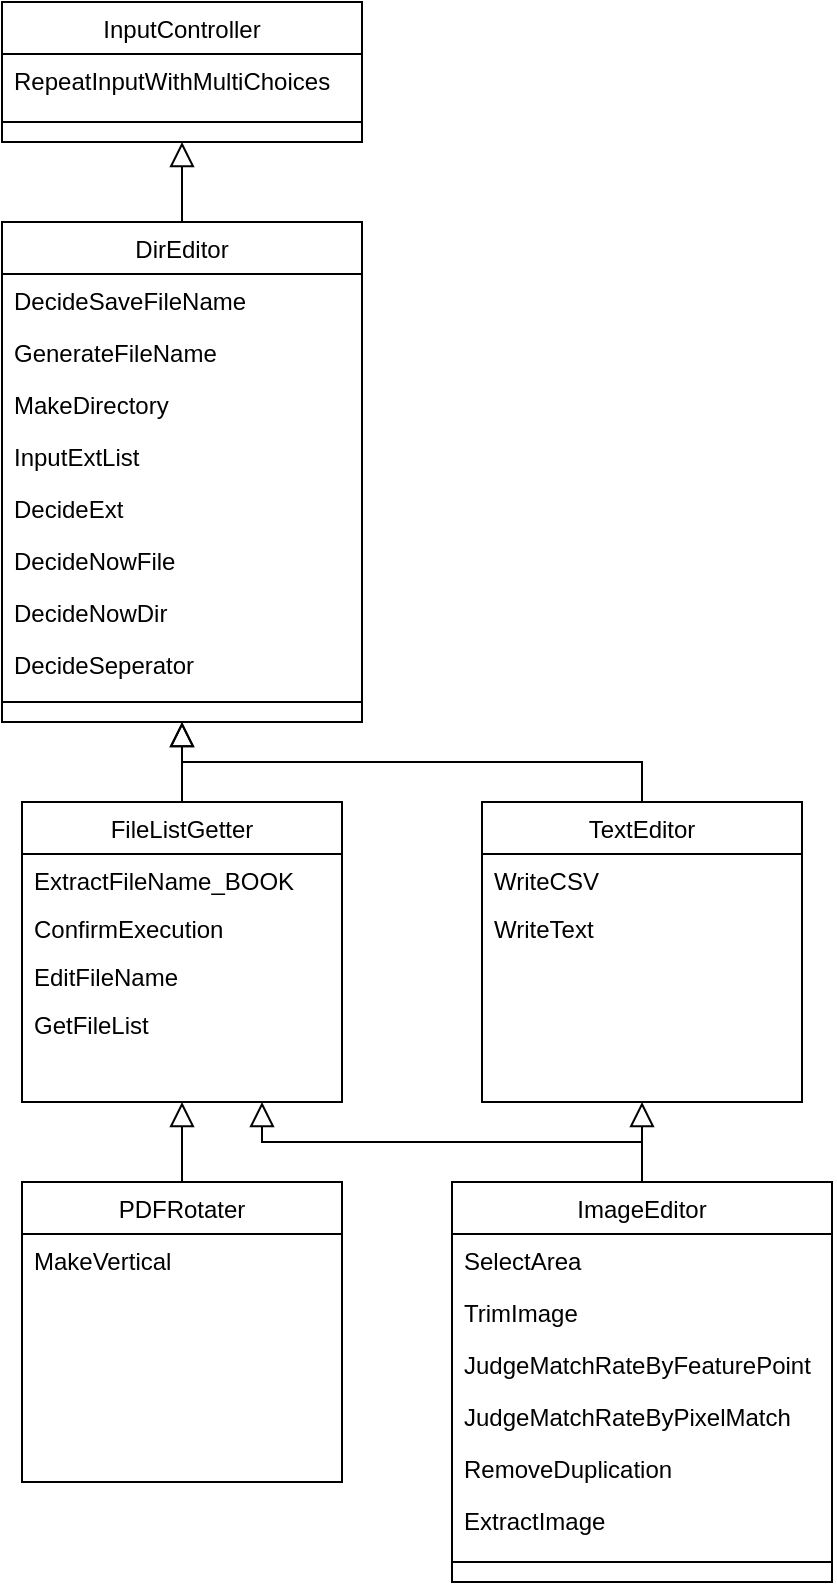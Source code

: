 <mxfile version="13.4.6" type="github" pages="7">
  <diagram id="C5RBs43oDa-KdzZeNtuy" name="00_Library">
    <mxGraphModel dx="1613" dy="463" grid="1" gridSize="10" guides="1" tooltips="1" connect="1" arrows="1" fold="1" page="1" pageScale="1" pageWidth="827" pageHeight="1169" math="0" shadow="0">
      <root>
        <mxCell id="WIyWlLk6GJQsqaUBKTNV-0" />
        <mxCell id="WIyWlLk6GJQsqaUBKTNV-1" parent="WIyWlLk6GJQsqaUBKTNV-0" />
        <mxCell id="zkfFHV4jXpPFQw0GAbJ--16" value="" style="endArrow=block;endSize=10;endFill=0;shadow=0;strokeWidth=1;rounded=0;edgeStyle=elbowEdgeStyle;elbow=vertical;entryX=0.5;entryY=1;entryDx=0;entryDy=0;" parent="WIyWlLk6GJQsqaUBKTNV-1" source="zkfFHV4jXpPFQw0GAbJ--13" target="Et7ntp3o__x4UuLJEPKM-8" edge="1">
          <mxGeometry width="160" relative="1" as="geometry">
            <mxPoint x="120" y="373" as="sourcePoint" />
            <mxPoint x="220" y="271" as="targetPoint" />
          </mxGeometry>
        </mxCell>
        <mxCell id="Et7ntp3o__x4UuLJEPKM-18" value="" style="endArrow=block;endSize=10;endFill=0;shadow=0;strokeWidth=1;rounded=0;edgeStyle=elbowEdgeStyle;elbow=vertical;exitX=0.5;exitY=0;exitDx=0;exitDy=0;entryX=0.5;entryY=1;entryDx=0;entryDy=0;" edge="1" parent="WIyWlLk6GJQsqaUBKTNV-1" source="Et7ntp3o__x4UuLJEPKM-8" target="zkfFHV4jXpPFQw0GAbJ--0">
          <mxGeometry width="160" relative="1" as="geometry">
            <mxPoint x="-530" y="200" as="sourcePoint" />
            <mxPoint x="-680" y="130" as="targetPoint" />
          </mxGeometry>
        </mxCell>
        <mxCell id="Et7ntp3o__x4UuLJEPKM-8" value="DirEditor" style="swimlane;fontStyle=0;align=center;verticalAlign=top;childLayout=stackLayout;horizontal=1;startSize=26;horizontalStack=0;resizeParent=1;resizeLast=0;collapsible=1;marginBottom=0;rounded=0;shadow=0;strokeWidth=1;" vertex="1" parent="WIyWlLk6GJQsqaUBKTNV-1">
          <mxGeometry x="-790" y="200" width="180" height="250" as="geometry">
            <mxRectangle x="230" y="140" width="160" height="26" as="alternateBounds" />
          </mxGeometry>
        </mxCell>
        <mxCell id="Et7ntp3o__x4UuLJEPKM-9" value="DecideSaveFileName" style="text;align=left;verticalAlign=top;spacingLeft=4;spacingRight=4;overflow=hidden;rotatable=0;points=[[0,0.5],[1,0.5]];portConstraint=eastwest;" vertex="1" parent="Et7ntp3o__x4UuLJEPKM-8">
          <mxGeometry y="26" width="180" height="26" as="geometry" />
        </mxCell>
        <mxCell id="Et7ntp3o__x4UuLJEPKM-10" value="GenerateFileName" style="text;align=left;verticalAlign=top;spacingLeft=4;spacingRight=4;overflow=hidden;rotatable=0;points=[[0,0.5],[1,0.5]];portConstraint=eastwest;rounded=0;shadow=0;html=0;" vertex="1" parent="Et7ntp3o__x4UuLJEPKM-8">
          <mxGeometry y="52" width="180" height="26" as="geometry" />
        </mxCell>
        <mxCell id="Et7ntp3o__x4UuLJEPKM-11" value="MakeDirectory" style="text;align=left;verticalAlign=top;spacingLeft=4;spacingRight=4;overflow=hidden;rotatable=0;points=[[0,0.5],[1,0.5]];portConstraint=eastwest;rounded=0;shadow=0;html=0;" vertex="1" parent="Et7ntp3o__x4UuLJEPKM-8">
          <mxGeometry y="78" width="180" height="26" as="geometry" />
        </mxCell>
        <mxCell id="Et7ntp3o__x4UuLJEPKM-12" value="InputExtList" style="text;align=left;verticalAlign=top;spacingLeft=4;spacingRight=4;overflow=hidden;rotatable=0;points=[[0,0.5],[1,0.5]];portConstraint=eastwest;rounded=0;shadow=0;html=0;" vertex="1" parent="Et7ntp3o__x4UuLJEPKM-8">
          <mxGeometry y="104" width="180" height="26" as="geometry" />
        </mxCell>
        <mxCell id="Et7ntp3o__x4UuLJEPKM-13" value="DecideExt" style="text;align=left;verticalAlign=top;spacingLeft=4;spacingRight=4;overflow=hidden;rotatable=0;points=[[0,0.5],[1,0.5]];portConstraint=eastwest;rounded=0;shadow=0;html=0;" vertex="1" parent="Et7ntp3o__x4UuLJEPKM-8">
          <mxGeometry y="130" width="180" height="26" as="geometry" />
        </mxCell>
        <mxCell id="Et7ntp3o__x4UuLJEPKM-14" value="DecideNowFile" style="text;align=left;verticalAlign=top;spacingLeft=4;spacingRight=4;overflow=hidden;rotatable=0;points=[[0,0.5],[1,0.5]];portConstraint=eastwest;rounded=0;shadow=0;html=0;" vertex="1" parent="Et7ntp3o__x4UuLJEPKM-8">
          <mxGeometry y="156" width="180" height="26" as="geometry" />
        </mxCell>
        <mxCell id="Et7ntp3o__x4UuLJEPKM-15" value="DecideNowDir" style="text;align=left;verticalAlign=top;spacingLeft=4;spacingRight=4;overflow=hidden;rotatable=0;points=[[0,0.5],[1,0.5]];portConstraint=eastwest;rounded=0;shadow=0;html=0;" vertex="1" parent="Et7ntp3o__x4UuLJEPKM-8">
          <mxGeometry y="182" width="180" height="26" as="geometry" />
        </mxCell>
        <mxCell id="Et7ntp3o__x4UuLJEPKM-16" value="DecideSeperator" style="text;align=left;verticalAlign=top;spacingLeft=4;spacingRight=4;overflow=hidden;rotatable=0;points=[[0,0.5],[1,0.5]];portConstraint=eastwest;rounded=0;shadow=0;html=0;" vertex="1" parent="Et7ntp3o__x4UuLJEPKM-8">
          <mxGeometry y="208" width="180" height="26" as="geometry" />
        </mxCell>
        <mxCell id="Et7ntp3o__x4UuLJEPKM-17" value="" style="endArrow=none;html=1;" edge="1" parent="Et7ntp3o__x4UuLJEPKM-8">
          <mxGeometry width="50" height="50" relative="1" as="geometry">
            <mxPoint y="240" as="sourcePoint" />
            <mxPoint x="180" y="240" as="targetPoint" />
          </mxGeometry>
        </mxCell>
        <mxCell id="zkfFHV4jXpPFQw0GAbJ--0" value="InputController" style="swimlane;fontStyle=0;align=center;verticalAlign=top;childLayout=stackLayout;horizontal=1;startSize=26;horizontalStack=0;resizeParent=1;resizeLast=0;collapsible=1;marginBottom=0;rounded=0;shadow=0;strokeWidth=1;" parent="WIyWlLk6GJQsqaUBKTNV-1" vertex="1">
          <mxGeometry x="-790" y="90" width="180" height="70" as="geometry">
            <mxRectangle x="230" y="140" width="160" height="26" as="alternateBounds" />
          </mxGeometry>
        </mxCell>
        <mxCell id="zkfFHV4jXpPFQw0GAbJ--1" value="RepeatInputWithMultiChoices" style="text;align=left;verticalAlign=top;spacingLeft=4;spacingRight=4;overflow=hidden;rotatable=0;points=[[0,0.5],[1,0.5]];portConstraint=eastwest;" parent="zkfFHV4jXpPFQw0GAbJ--0" vertex="1">
          <mxGeometry y="26" width="180" height="26" as="geometry" />
        </mxCell>
        <mxCell id="Et7ntp3o__x4UuLJEPKM-0" value="" style="endArrow=none;html=1;" edge="1" parent="zkfFHV4jXpPFQw0GAbJ--0">
          <mxGeometry width="50" height="50" relative="1" as="geometry">
            <mxPoint y="60" as="sourcePoint" />
            <mxPoint x="180" y="60" as="targetPoint" />
          </mxGeometry>
        </mxCell>
        <mxCell id="zkfFHV4jXpPFQw0GAbJ--13" value="FileListGetter" style="swimlane;fontStyle=0;align=center;verticalAlign=top;childLayout=stackLayout;horizontal=1;startSize=26;horizontalStack=0;resizeParent=1;resizeLast=0;collapsible=1;marginBottom=0;rounded=0;shadow=0;strokeWidth=1;" parent="WIyWlLk6GJQsqaUBKTNV-1" vertex="1">
          <mxGeometry x="-780" y="490" width="160" height="150" as="geometry">
            <mxRectangle x="340" y="380" width="170" height="26" as="alternateBounds" />
          </mxGeometry>
        </mxCell>
        <mxCell id="zkfFHV4jXpPFQw0GAbJ--14" value="ExtractFileName_BOOK" style="text;align=left;verticalAlign=top;spacingLeft=4;spacingRight=4;overflow=hidden;rotatable=0;points=[[0,0.5],[1,0.5]];portConstraint=eastwest;" parent="zkfFHV4jXpPFQw0GAbJ--13" vertex="1">
          <mxGeometry y="26" width="160" height="24" as="geometry" />
        </mxCell>
        <mxCell id="Et7ntp3o__x4UuLJEPKM-19" value="ConfirmExecution" style="text;align=left;verticalAlign=top;spacingLeft=4;spacingRight=4;overflow=hidden;rotatable=0;points=[[0,0.5],[1,0.5]];portConstraint=eastwest;" vertex="1" parent="zkfFHV4jXpPFQw0GAbJ--13">
          <mxGeometry y="50" width="160" height="24" as="geometry" />
        </mxCell>
        <mxCell id="Et7ntp3o__x4UuLJEPKM-20" value="EditFileName" style="text;align=left;verticalAlign=top;spacingLeft=4;spacingRight=4;overflow=hidden;rotatable=0;points=[[0,0.5],[1,0.5]];portConstraint=eastwest;" vertex="1" parent="zkfFHV4jXpPFQw0GAbJ--13">
          <mxGeometry y="74" width="160" height="24" as="geometry" />
        </mxCell>
        <mxCell id="Et7ntp3o__x4UuLJEPKM-21" value="GetFileList" style="text;align=left;verticalAlign=top;spacingLeft=4;spacingRight=4;overflow=hidden;rotatable=0;points=[[0,0.5],[1,0.5]];portConstraint=eastwest;" vertex="1" parent="zkfFHV4jXpPFQw0GAbJ--13">
          <mxGeometry y="98" width="160" height="24" as="geometry" />
        </mxCell>
        <mxCell id="Et7ntp3o__x4UuLJEPKM-22" value="PDFRotater" style="swimlane;fontStyle=0;align=center;verticalAlign=top;childLayout=stackLayout;horizontal=1;startSize=26;horizontalStack=0;resizeParent=1;resizeLast=0;collapsible=1;marginBottom=0;rounded=0;shadow=0;strokeWidth=1;" vertex="1" parent="WIyWlLk6GJQsqaUBKTNV-1">
          <mxGeometry x="-780" y="680" width="160" height="150" as="geometry">
            <mxRectangle x="340" y="380" width="170" height="26" as="alternateBounds" />
          </mxGeometry>
        </mxCell>
        <mxCell id="Et7ntp3o__x4UuLJEPKM-23" value="MakeVertical" style="text;align=left;verticalAlign=top;spacingLeft=4;spacingRight=4;overflow=hidden;rotatable=0;points=[[0,0.5],[1,0.5]];portConstraint=eastwest;" vertex="1" parent="Et7ntp3o__x4UuLJEPKM-22">
          <mxGeometry y="26" width="160" height="24" as="geometry" />
        </mxCell>
        <mxCell id="Et7ntp3o__x4UuLJEPKM-27" value="" style="endArrow=block;endSize=10;endFill=0;shadow=0;strokeWidth=1;rounded=0;edgeStyle=elbowEdgeStyle;elbow=vertical;entryX=0.5;entryY=1;entryDx=0;entryDy=0;exitX=0.5;exitY=0;exitDx=0;exitDy=0;" edge="1" parent="WIyWlLk6GJQsqaUBKTNV-1" source="Et7ntp3o__x4UuLJEPKM-22" target="zkfFHV4jXpPFQw0GAbJ--13">
          <mxGeometry width="160" relative="1" as="geometry">
            <mxPoint x="-690" y="500" as="sourcePoint" />
            <mxPoint x="-550" y="510" as="targetPoint" />
          </mxGeometry>
        </mxCell>
        <mxCell id="Et7ntp3o__x4UuLJEPKM-28" value="TextEditor" style="swimlane;fontStyle=0;align=center;verticalAlign=top;childLayout=stackLayout;horizontal=1;startSize=26;horizontalStack=0;resizeParent=1;resizeLast=0;collapsible=1;marginBottom=0;rounded=0;shadow=0;strokeWidth=1;" vertex="1" parent="WIyWlLk6GJQsqaUBKTNV-1">
          <mxGeometry x="-550" y="490" width="160" height="150" as="geometry">
            <mxRectangle x="340" y="380" width="170" height="26" as="alternateBounds" />
          </mxGeometry>
        </mxCell>
        <mxCell id="Et7ntp3o__x4UuLJEPKM-29" value="WriteCSV" style="text;align=left;verticalAlign=top;spacingLeft=4;spacingRight=4;overflow=hidden;rotatable=0;points=[[0,0.5],[1,0.5]];portConstraint=eastwest;" vertex="1" parent="Et7ntp3o__x4UuLJEPKM-28">
          <mxGeometry y="26" width="160" height="24" as="geometry" />
        </mxCell>
        <mxCell id="Et7ntp3o__x4UuLJEPKM-30" value="WriteText" style="text;align=left;verticalAlign=top;spacingLeft=4;spacingRight=4;overflow=hidden;rotatable=0;points=[[0,0.5],[1,0.5]];portConstraint=eastwest;" vertex="1" parent="Et7ntp3o__x4UuLJEPKM-28">
          <mxGeometry y="50" width="160" height="24" as="geometry" />
        </mxCell>
        <mxCell id="Et7ntp3o__x4UuLJEPKM-33" value="" style="endArrow=block;endSize=10;endFill=0;shadow=0;strokeWidth=1;rounded=0;edgeStyle=elbowEdgeStyle;elbow=vertical;entryX=0.5;entryY=1;entryDx=0;entryDy=0;exitX=0.5;exitY=0;exitDx=0;exitDy=0;" edge="1" parent="WIyWlLk6GJQsqaUBKTNV-1" source="Et7ntp3o__x4UuLJEPKM-28" target="Et7ntp3o__x4UuLJEPKM-8">
          <mxGeometry width="160" relative="1" as="geometry">
            <mxPoint x="-690" y="500" as="sourcePoint" />
            <mxPoint x="-690" y="460" as="targetPoint" />
          </mxGeometry>
        </mxCell>
        <mxCell id="Et7ntp3o__x4UuLJEPKM-44" value="" style="endArrow=block;endSize=10;endFill=0;shadow=0;strokeWidth=1;rounded=0;edgeStyle=elbowEdgeStyle;elbow=vertical;entryX=0.5;entryY=1;entryDx=0;entryDy=0;exitX=0.5;exitY=0;exitDx=0;exitDy=0;" edge="1" parent="WIyWlLk6GJQsqaUBKTNV-1" source="Et7ntp3o__x4UuLJEPKM-34" target="Et7ntp3o__x4UuLJEPKM-28">
          <mxGeometry width="160" relative="1" as="geometry">
            <mxPoint x="-690" y="690" as="sourcePoint" />
            <mxPoint x="-690" y="650" as="targetPoint" />
          </mxGeometry>
        </mxCell>
        <mxCell id="Et7ntp3o__x4UuLJEPKM-34" value="ImageEditor" style="swimlane;fontStyle=0;align=center;verticalAlign=top;childLayout=stackLayout;horizontal=1;startSize=26;horizontalStack=0;resizeParent=1;resizeLast=0;collapsible=1;marginBottom=0;rounded=0;shadow=0;strokeWidth=1;" vertex="1" parent="WIyWlLk6GJQsqaUBKTNV-1">
          <mxGeometry x="-565" y="680" width="190" height="200" as="geometry">
            <mxRectangle x="230" y="140" width="160" height="26" as="alternateBounds" />
          </mxGeometry>
        </mxCell>
        <mxCell id="Et7ntp3o__x4UuLJEPKM-35" value="SelectArea" style="text;align=left;verticalAlign=top;spacingLeft=4;spacingRight=4;overflow=hidden;rotatable=0;points=[[0,0.5],[1,0.5]];portConstraint=eastwest;" vertex="1" parent="Et7ntp3o__x4UuLJEPKM-34">
          <mxGeometry y="26" width="190" height="26" as="geometry" />
        </mxCell>
        <mxCell id="Et7ntp3o__x4UuLJEPKM-36" value="TrimImage" style="text;align=left;verticalAlign=top;spacingLeft=4;spacingRight=4;overflow=hidden;rotatable=0;points=[[0,0.5],[1,0.5]];portConstraint=eastwest;rounded=0;shadow=0;html=0;" vertex="1" parent="Et7ntp3o__x4UuLJEPKM-34">
          <mxGeometry y="52" width="190" height="26" as="geometry" />
        </mxCell>
        <mxCell id="Et7ntp3o__x4UuLJEPKM-37" value="JudgeMatchRateByFeaturePoint" style="text;align=left;verticalAlign=top;spacingLeft=4;spacingRight=4;overflow=hidden;rotatable=0;points=[[0,0.5],[1,0.5]];portConstraint=eastwest;rounded=0;shadow=0;html=0;" vertex="1" parent="Et7ntp3o__x4UuLJEPKM-34">
          <mxGeometry y="78" width="190" height="26" as="geometry" />
        </mxCell>
        <mxCell id="Et7ntp3o__x4UuLJEPKM-38" value="JudgeMatchRateByPixelMatch" style="text;align=left;verticalAlign=top;spacingLeft=4;spacingRight=4;overflow=hidden;rotatable=0;points=[[0,0.5],[1,0.5]];portConstraint=eastwest;rounded=0;shadow=0;html=0;" vertex="1" parent="Et7ntp3o__x4UuLJEPKM-34">
          <mxGeometry y="104" width="190" height="26" as="geometry" />
        </mxCell>
        <mxCell id="Et7ntp3o__x4UuLJEPKM-39" value="RemoveDuplication" style="text;align=left;verticalAlign=top;spacingLeft=4;spacingRight=4;overflow=hidden;rotatable=0;points=[[0,0.5],[1,0.5]];portConstraint=eastwest;rounded=0;shadow=0;html=0;" vertex="1" parent="Et7ntp3o__x4UuLJEPKM-34">
          <mxGeometry y="130" width="190" height="26" as="geometry" />
        </mxCell>
        <mxCell id="Et7ntp3o__x4UuLJEPKM-40" value="ExtractImage" style="text;align=left;verticalAlign=top;spacingLeft=4;spacingRight=4;overflow=hidden;rotatable=0;points=[[0,0.5],[1,0.5]];portConstraint=eastwest;rounded=0;shadow=0;html=0;" vertex="1" parent="Et7ntp3o__x4UuLJEPKM-34">
          <mxGeometry y="156" width="190" height="26" as="geometry" />
        </mxCell>
        <mxCell id="Et7ntp3o__x4UuLJEPKM-43" value="" style="endArrow=none;html=1;" edge="1" parent="Et7ntp3o__x4UuLJEPKM-34">
          <mxGeometry width="50" height="50" relative="1" as="geometry">
            <mxPoint y="190" as="sourcePoint" />
            <mxPoint x="190" y="190" as="targetPoint" />
          </mxGeometry>
        </mxCell>
        <mxCell id="Et7ntp3o__x4UuLJEPKM-45" value="" style="endArrow=block;endSize=10;endFill=0;shadow=0;strokeWidth=1;rounded=0;edgeStyle=elbowEdgeStyle;elbow=vertical;entryX=0.75;entryY=1;entryDx=0;entryDy=0;exitX=0.5;exitY=0;exitDx=0;exitDy=0;" edge="1" parent="WIyWlLk6GJQsqaUBKTNV-1" source="Et7ntp3o__x4UuLJEPKM-34" target="zkfFHV4jXpPFQw0GAbJ--13">
          <mxGeometry width="160" relative="1" as="geometry">
            <mxPoint x="-460" y="690" as="sourcePoint" />
            <mxPoint x="-460" y="650" as="targetPoint" />
            <Array as="points">
              <mxPoint x="-560" y="660" />
            </Array>
          </mxGeometry>
        </mxCell>
      </root>
    </mxGraphModel>
  </diagram>
  <diagram id="3on0FFIsjCUcULsOF_Cl" name="01_InputController">
    <mxGraphModel dx="1482" dy="386" grid="1" gridSize="10" guides="1" tooltips="1" connect="1" arrows="1" fold="1" page="1" pageScale="1" pageWidth="827" pageHeight="1169" math="0" shadow="0">
      <root>
        <mxCell id="BEhtUXs3vsLL05T4EW---0" />
        <mxCell id="BEhtUXs3vsLL05T4EW---1" parent="BEhtUXs3vsLL05T4EW---0" />
        <mxCell id="cApWGQavIN5pegSQKzcm-0" value="" style="rounded=0;whiteSpace=wrap;html=1;fillColor=#ffe6cc;strokeColor=#d79b00;" vertex="1" parent="BEhtUXs3vsLL05T4EW---1">
          <mxGeometry x="-780" y="80" width="220" height="90" as="geometry" />
        </mxCell>
        <mxCell id="SkhWEuEZEiS6n45B-Trk-11" value="InputController" style="swimlane;fontStyle=0;align=center;verticalAlign=top;childLayout=stackLayout;horizontal=1;startSize=26;horizontalStack=0;resizeParent=1;resizeLast=0;collapsible=1;marginBottom=0;rounded=0;shadow=0;strokeWidth=1;" vertex="1" parent="BEhtUXs3vsLL05T4EW---1">
          <mxGeometry x="-760" y="90" width="180" height="70" as="geometry">
            <mxRectangle x="230" y="140" width="160" height="26" as="alternateBounds" />
          </mxGeometry>
        </mxCell>
        <mxCell id="SkhWEuEZEiS6n45B-Trk-12" value="RepeatInputWithMultiChoices" style="text;align=left;verticalAlign=top;spacingLeft=4;spacingRight=4;overflow=hidden;rotatable=0;points=[[0,0.5],[1,0.5]];portConstraint=eastwest;" vertex="1" parent="SkhWEuEZEiS6n45B-Trk-11">
          <mxGeometry y="26" width="180" height="26" as="geometry" />
        </mxCell>
      </root>
    </mxGraphModel>
  </diagram>
  <diagram name="02_DirEditor" id="-9YIC2r_1_v3CxngIYr6">
    <mxGraphModel dx="2137" dy="772" grid="1" gridSize="10" guides="1" tooltips="1" connect="1" arrows="1" fold="1" page="1" pageScale="1" pageWidth="827" pageHeight="1169" math="0" shadow="0">
      <root>
        <mxCell id="lfvJIfgMpOwz5nqzni3f-0" />
        <mxCell id="lfvJIfgMpOwz5nqzni3f-1" parent="lfvJIfgMpOwz5nqzni3f-0" />
        <mxCell id="vGBoZ6FIs92cdHO5UC-d-0" value="" style="rounded=0;whiteSpace=wrap;html=1;fillColor=#ffe6cc;strokeColor=#d79b00;" vertex="1" parent="lfvJIfgMpOwz5nqzni3f-1">
          <mxGeometry x="-780" y="80" width="220" height="90" as="geometry" />
        </mxCell>
        <mxCell id="HhAqc40qtY6RLaf13yfp-0" value="" style="rounded=0;whiteSpace=wrap;html=1;fillColor=#ffe6cc;strokeColor=#d79b00;" vertex="1" parent="lfvJIfgMpOwz5nqzni3f-1">
          <mxGeometry x="-780" y="190" width="1370" height="80" as="geometry" />
        </mxCell>
        <mxCell id="lfvJIfgMpOwz5nqzni3f-2" value="" style="endArrow=block;endSize=10;endFill=0;shadow=0;strokeWidth=1;rounded=0;edgeStyle=elbowEdgeStyle;elbow=vertical;exitX=0.5;exitY=0;exitDx=0;exitDy=0;entryX=0.75;entryY=1;entryDx=0;entryDy=0;" edge="1" parent="lfvJIfgMpOwz5nqzni3f-1" source="lfvJIfgMpOwz5nqzni3f-3" target="lfvJIfgMpOwz5nqzni3f-13">
          <mxGeometry width="160" relative="1" as="geometry">
            <mxPoint x="-500" y="200" as="sourcePoint" />
            <mxPoint x="-650" y="130" as="targetPoint" />
          </mxGeometry>
        </mxCell>
        <mxCell id="lfvJIfgMpOwz5nqzni3f-3" value="DecideSaveFileName" style="swimlane;fontStyle=0;align=center;verticalAlign=top;childLayout=stackLayout;horizontal=1;startSize=26;horizontalStack=0;resizeParent=1;resizeLast=0;collapsible=1;marginBottom=0;rounded=0;shadow=0;strokeWidth=1;" vertex="1" parent="lfvJIfgMpOwz5nqzni3f-1">
          <mxGeometry x="-760" y="200" width="180" height="60" as="geometry">
            <mxRectangle x="230" y="140" width="160" height="26" as="alternateBounds" />
          </mxGeometry>
        </mxCell>
        <mxCell id="lfvJIfgMpOwz5nqzni3f-4" value="return saveFilePath" style="text;align=left;verticalAlign=top;spacingLeft=4;spacingRight=4;overflow=hidden;rotatable=0;points=[[0,0.5],[1,0.5]];portConstraint=eastwest;" vertex="1" parent="lfvJIfgMpOwz5nqzni3f-3">
          <mxGeometry y="26" width="180" height="26" as="geometry" />
        </mxCell>
        <mxCell id="lfvJIfgMpOwz5nqzni3f-13" value="InputController" style="swimlane;fontStyle=0;align=center;verticalAlign=top;childLayout=stackLayout;horizontal=1;startSize=26;horizontalStack=0;resizeParent=1;resizeLast=0;collapsible=1;marginBottom=0;rounded=0;shadow=0;strokeWidth=1;" vertex="1" parent="lfvJIfgMpOwz5nqzni3f-1">
          <mxGeometry x="-760" y="90" width="180" height="70" as="geometry">
            <mxRectangle x="230" y="140" width="160" height="26" as="alternateBounds" />
          </mxGeometry>
        </mxCell>
        <mxCell id="lfvJIfgMpOwz5nqzni3f-14" value="RepeatInputWithMultiChoices" style="text;align=left;verticalAlign=top;spacingLeft=4;spacingRight=4;overflow=hidden;rotatable=0;points=[[0,0.5],[1,0.5]];portConstraint=eastwest;" vertex="1" parent="lfvJIfgMpOwz5nqzni3f-13">
          <mxGeometry y="26" width="180" height="26" as="geometry" />
        </mxCell>
        <mxCell id="VfQNkyqF9l-ag6I7zJ3W-0" value="GenerateFileName" style="swimlane;fontStyle=0;align=center;verticalAlign=top;childLayout=stackLayout;horizontal=1;startSize=26;horizontalStack=0;resizeParent=1;resizeLast=0;collapsible=1;marginBottom=0;rounded=0;shadow=0;strokeWidth=1;" vertex="1" parent="lfvJIfgMpOwz5nqzni3f-1">
          <mxGeometry x="-560" y="200" width="160" height="60" as="geometry">
            <mxRectangle x="230" y="140" width="160" height="26" as="alternateBounds" />
          </mxGeometry>
        </mxCell>
        <mxCell id="VfQNkyqF9l-ag6I7zJ3W-8" value="return GeneratedFileName" style="text;align=left;verticalAlign=top;spacingLeft=4;spacingRight=4;overflow=hidden;rotatable=0;points=[[0,0.5],[1,0.5]];portConstraint=eastwest;rounded=0;shadow=0;html=0;" vertex="1" parent="VfQNkyqF9l-ag6I7zJ3W-0">
          <mxGeometry y="26" width="160" height="26" as="geometry" />
        </mxCell>
        <mxCell id="VfQNkyqF9l-ag6I7zJ3W-10" value="MakeDirectory" style="swimlane;fontStyle=0;align=center;verticalAlign=top;childLayout=stackLayout;horizontal=1;startSize=26;horizontalStack=0;resizeParent=1;resizeLast=0;collapsible=1;marginBottom=0;rounded=0;shadow=0;strokeWidth=1;" vertex="1" parent="lfvJIfgMpOwz5nqzni3f-1">
          <mxGeometry x="-380" y="200" width="130" height="60" as="geometry">
            <mxRectangle x="230" y="140" width="160" height="26" as="alternateBounds" />
          </mxGeometry>
        </mxCell>
        <mxCell id="VfQNkyqF9l-ag6I7zJ3W-11" value="return made_path" style="text;align=left;verticalAlign=top;spacingLeft=4;spacingRight=4;overflow=hidden;rotatable=0;points=[[0,0.5],[1,0.5]];portConstraint=eastwest;" vertex="1" parent="VfQNkyqF9l-ag6I7zJ3W-10">
          <mxGeometry y="26" width="130" height="26" as="geometry" />
        </mxCell>
        <mxCell id="VfQNkyqF9l-ag6I7zJ3W-16" value="DecideNowFile" style="swimlane;fontStyle=0;align=center;verticalAlign=top;childLayout=stackLayout;horizontal=1;startSize=26;horizontalStack=0;resizeParent=1;resizeLast=0;collapsible=1;marginBottom=0;rounded=0;shadow=0;strokeWidth=1;" vertex="1" parent="lfvJIfgMpOwz5nqzni3f-1">
          <mxGeometry x="90" y="200" width="160" height="60" as="geometry">
            <mxRectangle x="230" y="140" width="160" height="26" as="alternateBounds" />
          </mxGeometry>
        </mxCell>
        <mxCell id="VfQNkyqF9l-ag6I7zJ3W-17" value="return nowFilePath" style="text;align=left;verticalAlign=top;spacingLeft=4;spacingRight=4;overflow=hidden;rotatable=0;points=[[0,0.5],[1,0.5]];portConstraint=eastwest;" vertex="1" parent="VfQNkyqF9l-ag6I7zJ3W-16">
          <mxGeometry y="26" width="160" height="26" as="geometry" />
        </mxCell>
        <mxCell id="VfQNkyqF9l-ag6I7zJ3W-14" value="DecideExt" style="swimlane;fontStyle=0;align=center;verticalAlign=top;childLayout=stackLayout;horizontal=1;startSize=26;horizontalStack=0;resizeParent=1;resizeLast=0;collapsible=1;marginBottom=0;rounded=0;shadow=0;strokeWidth=1;" vertex="1" parent="lfvJIfgMpOwz5nqzni3f-1">
          <mxGeometry x="-70" y="200" width="140" height="60" as="geometry">
            <mxRectangle x="230" y="140" width="160" height="26" as="alternateBounds" />
          </mxGeometry>
        </mxCell>
        <mxCell id="VfQNkyqF9l-ag6I7zJ3W-15" value="return fileTypes" style="text;align=left;verticalAlign=top;spacingLeft=4;spacingRight=4;overflow=hidden;rotatable=0;points=[[0,0.5],[1,0.5]];portConstraint=eastwest;" vertex="1" parent="VfQNkyqF9l-ag6I7zJ3W-14">
          <mxGeometry y="26" width="140" height="26" as="geometry" />
        </mxCell>
        <mxCell id="VfQNkyqF9l-ag6I7zJ3W-12" value="InputExtList" style="swimlane;fontStyle=0;align=center;verticalAlign=top;childLayout=stackLayout;horizontal=1;startSize=26;horizontalStack=0;resizeParent=1;resizeLast=0;collapsible=1;marginBottom=0;rounded=0;shadow=0;strokeWidth=1;" vertex="1" parent="lfvJIfgMpOwz5nqzni3f-1">
          <mxGeometry x="-230" y="200" width="140" height="60" as="geometry">
            <mxRectangle x="230" y="140" width="160" height="26" as="alternateBounds" />
          </mxGeometry>
        </mxCell>
        <mxCell id="VfQNkyqF9l-ag6I7zJ3W-13" value="return list_of_ext" style="text;align=left;verticalAlign=top;spacingLeft=4;spacingRight=4;overflow=hidden;rotatable=0;points=[[0,0.5],[1,0.5]];portConstraint=eastwest;" vertex="1" parent="VfQNkyqF9l-ag6I7zJ3W-12">
          <mxGeometry y="26" width="140" height="26" as="geometry" />
        </mxCell>
        <mxCell id="VfQNkyqF9l-ag6I7zJ3W-18" value="DecideNowDir" style="swimlane;fontStyle=0;align=center;verticalAlign=top;childLayout=stackLayout;horizontal=1;startSize=26;horizontalStack=0;resizeParent=1;resizeLast=0;collapsible=1;marginBottom=0;rounded=0;shadow=0;strokeWidth=1;" vertex="1" parent="lfvJIfgMpOwz5nqzni3f-1">
          <mxGeometry x="270" y="200" width="140" height="60" as="geometry">
            <mxRectangle x="230" y="140" width="160" height="26" as="alternateBounds" />
          </mxGeometry>
        </mxCell>
        <mxCell id="VfQNkyqF9l-ag6I7zJ3W-19" value="return nowDirPath" style="text;align=left;verticalAlign=top;spacingLeft=4;spacingRight=4;overflow=hidden;rotatable=0;points=[[0,0.5],[1,0.5]];portConstraint=eastwest;" vertex="1" parent="VfQNkyqF9l-ag6I7zJ3W-18">
          <mxGeometry y="26" width="140" height="26" as="geometry" />
        </mxCell>
        <mxCell id="VfQNkyqF9l-ag6I7zJ3W-20" value="DecideSeperator" style="swimlane;fontStyle=0;align=center;verticalAlign=top;childLayout=stackLayout;horizontal=1;startSize=26;horizontalStack=0;resizeParent=1;resizeLast=0;collapsible=1;marginBottom=0;rounded=0;shadow=0;strokeWidth=1;" vertex="1" parent="lfvJIfgMpOwz5nqzni3f-1">
          <mxGeometry x="430" y="200" width="140" height="60" as="geometry">
            <mxRectangle x="230" y="140" width="160" height="26" as="alternateBounds" />
          </mxGeometry>
        </mxCell>
        <mxCell id="VfQNkyqF9l-ag6I7zJ3W-21" value="return sep" style="text;align=left;verticalAlign=top;spacingLeft=4;spacingRight=4;overflow=hidden;rotatable=0;points=[[0,0.5],[1,0.5]];portConstraint=eastwest;" vertex="1" parent="VfQNkyqF9l-ag6I7zJ3W-20">
          <mxGeometry y="26" width="140" height="26" as="geometry" />
        </mxCell>
        <mxCell id="VfQNkyqF9l-ag6I7zJ3W-22" value="" style="endArrow=block;endSize=10;endFill=0;shadow=0;strokeWidth=1;rounded=0;edgeStyle=elbowEdgeStyle;elbow=vertical;exitX=0.25;exitY=1;exitDx=0;exitDy=0;entryX=0.5;entryY=1;entryDx=0;entryDy=0;" edge="1" parent="lfvJIfgMpOwz5nqzni3f-1" source="lfvJIfgMpOwz5nqzni3f-3" target="VfQNkyqF9l-ag6I7zJ3W-12">
          <mxGeometry width="160" relative="1" as="geometry">
            <mxPoint x="-660" y="210" as="sourcePoint" />
            <mxPoint x="-140" y="280" as="targetPoint" />
            <Array as="points">
              <mxPoint x="-430" y="320" />
            </Array>
          </mxGeometry>
        </mxCell>
        <mxCell id="VfQNkyqF9l-ag6I7zJ3W-23" value="" style="endArrow=block;endSize=10;endFill=0;shadow=0;strokeWidth=1;rounded=0;edgeStyle=elbowEdgeStyle;elbow=vertical;exitX=0.5;exitY=0;exitDx=0;exitDy=0;entryX=0.75;entryY=1;entryDx=0;entryDy=0;" edge="1" parent="lfvJIfgMpOwz5nqzni3f-1" source="VfQNkyqF9l-ag6I7zJ3W-10" target="lfvJIfgMpOwz5nqzni3f-13">
          <mxGeometry width="160" relative="1" as="geometry">
            <mxPoint x="-660" y="210" as="sourcePoint" />
            <mxPoint x="-660" y="170" as="targetPoint" />
          </mxGeometry>
        </mxCell>
        <mxCell id="VfQNkyqF9l-ag6I7zJ3W-24" value="" style="endArrow=block;endSize=10;endFill=0;shadow=0;strokeWidth=1;rounded=0;edgeStyle=elbowEdgeStyle;elbow=vertical;exitX=0.25;exitY=1;exitDx=0;exitDy=0;entryX=0.5;entryY=1;entryDx=0;entryDy=0;" edge="1" parent="lfvJIfgMpOwz5nqzni3f-1" source="VfQNkyqF9l-ag6I7zJ3W-10" target="VfQNkyqF9l-ag6I7zJ3W-0">
          <mxGeometry width="160" relative="1" as="geometry">
            <mxPoint x="-705" y="270" as="sourcePoint" />
            <mxPoint x="-115" y="270" as="targetPoint" />
            <Array as="points">
              <mxPoint x="-410" y="340" />
            </Array>
          </mxGeometry>
        </mxCell>
        <mxCell id="VfQNkyqF9l-ag6I7zJ3W-25" value="" style="endArrow=block;endSize=10;endFill=0;shadow=0;strokeWidth=1;rounded=0;edgeStyle=elbowEdgeStyle;elbow=vertical;exitX=0.25;exitY=1;exitDx=0;exitDy=0;entryX=0.5;entryY=1;entryDx=0;entryDy=0;" edge="1" parent="lfvJIfgMpOwz5nqzni3f-1" source="VfQNkyqF9l-ag6I7zJ3W-16" target="VfQNkyqF9l-ag6I7zJ3W-14">
          <mxGeometry width="160" relative="1" as="geometry">
            <mxPoint x="175" y="290" as="sourcePoint" />
            <mxPoint x="50.0" y="290" as="targetPoint" />
            <Array as="points">
              <mxPoint x="80" y="360" />
            </Array>
          </mxGeometry>
        </mxCell>
        <mxCell id="VfQNkyqF9l-ag6I7zJ3W-26" value="" style="endArrow=block;endSize=10;endFill=0;shadow=0;strokeWidth=1;rounded=0;edgeStyle=elbowEdgeStyle;elbow=vertical;exitX=0.25;exitY=1;exitDx=0;exitDy=0;entryX=0.5;entryY=1;entryDx=0;entryDy=0;" edge="1" parent="lfvJIfgMpOwz5nqzni3f-1" source="VfQNkyqF9l-ag6I7zJ3W-16" target="VfQNkyqF9l-ag6I7zJ3W-12">
          <mxGeometry width="160" relative="1" as="geometry">
            <mxPoint y="330" as="sourcePoint" />
            <mxPoint x="-110" y="290" as="targetPoint" />
            <Array as="points">
              <mxPoint x="10" y="320" />
            </Array>
          </mxGeometry>
        </mxCell>
      </root>
    </mxGraphModel>
  </diagram>
  <diagram name="03_TextEditor" id="hvQr72dlhEmu9X3xL6bp">
    <mxGraphModel dx="2137" dy="772" grid="1" gridSize="10" guides="1" tooltips="1" connect="1" arrows="1" fold="1" page="1" pageScale="1" pageWidth="827" pageHeight="1169" math="0" shadow="0">
      <root>
        <mxCell id="zwBAYavxZ1r8w_yM2np3-0" />
        <mxCell id="zwBAYavxZ1r8w_yM2np3-1" parent="zwBAYavxZ1r8w_yM2np3-0" />
        <mxCell id="7nm1foX-aDaJ3eZCjSvN-0" value="" style="rounded=0;whiteSpace=wrap;html=1;fillColor=#ffe6cc;strokeColor=#d79b00;" vertex="1" parent="zwBAYavxZ1r8w_yM2np3-1">
          <mxGeometry x="-780" y="80" width="220" height="90" as="geometry" />
        </mxCell>
        <mxCell id="7nm1foX-aDaJ3eZCjSvN-1" value="" style="rounded=0;whiteSpace=wrap;html=1;fillColor=#ffe6cc;strokeColor=#d79b00;" vertex="1" parent="zwBAYavxZ1r8w_yM2np3-1">
          <mxGeometry x="-780" y="190" width="400" height="80" as="geometry" />
        </mxCell>
        <mxCell id="7nm1foX-aDaJ3eZCjSvN-3" value="WriteCSV" style="swimlane;fontStyle=0;align=center;verticalAlign=top;childLayout=stackLayout;horizontal=1;startSize=26;horizontalStack=0;resizeParent=1;resizeLast=0;collapsible=1;marginBottom=0;rounded=0;shadow=0;strokeWidth=1;" vertex="1" parent="zwBAYavxZ1r8w_yM2np3-1">
          <mxGeometry x="-760" y="200" width="180" height="60" as="geometry">
            <mxRectangle x="230" y="140" width="160" height="26" as="alternateBounds" />
          </mxGeometry>
        </mxCell>
        <mxCell id="7nm1foX-aDaJ3eZCjSvN-4" value="return" style="text;align=left;verticalAlign=top;spacingLeft=4;spacingRight=4;overflow=hidden;rotatable=0;points=[[0,0.5],[1,0.5]];portConstraint=eastwest;" vertex="1" parent="7nm1foX-aDaJ3eZCjSvN-3">
          <mxGeometry y="26" width="180" height="26" as="geometry" />
        </mxCell>
        <mxCell id="7nm1foX-aDaJ3eZCjSvN-5" value="InputController" style="swimlane;fontStyle=0;align=center;verticalAlign=top;childLayout=stackLayout;horizontal=1;startSize=26;horizontalStack=0;resizeParent=1;resizeLast=0;collapsible=1;marginBottom=0;rounded=0;shadow=0;strokeWidth=1;" vertex="1" parent="zwBAYavxZ1r8w_yM2np3-1">
          <mxGeometry x="-760" y="90" width="180" height="70" as="geometry">
            <mxRectangle x="230" y="140" width="160" height="26" as="alternateBounds" />
          </mxGeometry>
        </mxCell>
        <mxCell id="7nm1foX-aDaJ3eZCjSvN-6" value="RepeatInputWithMultiChoices" style="text;align=left;verticalAlign=top;spacingLeft=4;spacingRight=4;overflow=hidden;rotatable=0;points=[[0,0.5],[1,0.5]];portConstraint=eastwest;" vertex="1" parent="7nm1foX-aDaJ3eZCjSvN-5">
          <mxGeometry y="26" width="180" height="26" as="geometry" />
        </mxCell>
        <mxCell id="7nm1foX-aDaJ3eZCjSvN-8" value="WriteText" style="swimlane;fontStyle=0;align=center;verticalAlign=top;childLayout=stackLayout;horizontal=1;startSize=26;horizontalStack=0;resizeParent=1;resizeLast=0;collapsible=1;marginBottom=0;rounded=0;shadow=0;strokeWidth=1;" vertex="1" parent="zwBAYavxZ1r8w_yM2np3-1">
          <mxGeometry x="-560" y="200" width="160" height="60" as="geometry">
            <mxRectangle x="230" y="140" width="160" height="26" as="alternateBounds" />
          </mxGeometry>
        </mxCell>
        <mxCell id="7nm1foX-aDaJ3eZCjSvN-9" value="return" style="text;align=left;verticalAlign=top;spacingLeft=4;spacingRight=4;overflow=hidden;rotatable=0;points=[[0,0.5],[1,0.5]];portConstraint=eastwest;rounded=0;shadow=0;html=0;" vertex="1" parent="7nm1foX-aDaJ3eZCjSvN-8">
          <mxGeometry y="26" width="160" height="26" as="geometry" />
        </mxCell>
      </root>
    </mxGraphModel>
  </diagram>
  <diagram name="04_FileListGetter" id="rXA-TsZVD7s1O7KJcg32">
    <mxGraphModel dx="1950" dy="661" grid="1" gridSize="10" guides="1" tooltips="1" connect="1" arrows="1" fold="1" page="1" pageScale="1" pageWidth="827" pageHeight="1169" math="0" shadow="0">
      <root>
        <mxCell id="NCDgMe_VtKjZNNQrDRDC-0" />
        <mxCell id="NCDgMe_VtKjZNNQrDRDC-1" parent="NCDgMe_VtKjZNNQrDRDC-0" />
        <mxCell id="x_eFUMPLu2C1q6bcT7iX-0" value="" style="rounded=0;whiteSpace=wrap;html=1;fillColor=#ffe6cc;strokeColor=#d79b00;" vertex="1" parent="NCDgMe_VtKjZNNQrDRDC-1">
          <mxGeometry x="-780" y="80" width="220" height="90" as="geometry" />
        </mxCell>
        <mxCell id="1m4MaxkG3xNoSgBzuRC7-5" value="" style="rounded=0;whiteSpace=wrap;html=1;fillColor=#ffe6cc;strokeColor=#d79b00;" vertex="1" parent="NCDgMe_VtKjZNNQrDRDC-1">
          <mxGeometry x="-360" y="490" width="690" height="80" as="geometry" />
        </mxCell>
        <mxCell id="1m4MaxkG3xNoSgBzuRC7-4" value="" style="rounded=0;whiteSpace=wrap;html=1;fillColor=#ffe6cc;strokeColor=#d79b00;" vertex="1" parent="NCDgMe_VtKjZNNQrDRDC-1">
          <mxGeometry x="-560" y="190" width="1370" height="80" as="geometry" />
        </mxCell>
        <mxCell id="ev7d7cz7gavWLUfehVnS-0" value="" style="endArrow=block;endSize=10;endFill=0;shadow=0;strokeWidth=1;rounded=0;edgeStyle=elbowEdgeStyle;elbow=vertical;exitX=0.5;exitY=0;exitDx=0;exitDy=0;entryX=0.75;entryY=1;entryDx=0;entryDy=0;" edge="1" parent="NCDgMe_VtKjZNNQrDRDC-1" source="ev7d7cz7gavWLUfehVnS-1" target="ev7d7cz7gavWLUfehVnS-3">
          <mxGeometry width="160" relative="1" as="geometry">
            <mxPoint x="-500" y="200" as="sourcePoint" />
            <mxPoint x="-650" y="130" as="targetPoint" />
          </mxGeometry>
        </mxCell>
        <mxCell id="ev7d7cz7gavWLUfehVnS-3" value="InputController" style="swimlane;fontStyle=0;align=center;verticalAlign=top;childLayout=stackLayout;horizontal=1;startSize=26;horizontalStack=0;resizeParent=1;resizeLast=0;collapsible=1;marginBottom=0;rounded=0;shadow=0;strokeWidth=1;" vertex="1" parent="NCDgMe_VtKjZNNQrDRDC-1">
          <mxGeometry x="-760" y="90" width="180" height="70" as="geometry">
            <mxRectangle x="230" y="140" width="160" height="26" as="alternateBounds" />
          </mxGeometry>
        </mxCell>
        <mxCell id="ev7d7cz7gavWLUfehVnS-4" value="RepeatInputWithMultiChoices" style="text;align=left;verticalAlign=top;spacingLeft=4;spacingRight=4;overflow=hidden;rotatable=0;points=[[0,0.5],[1,0.5]];portConstraint=eastwest;" vertex="1" parent="ev7d7cz7gavWLUfehVnS-3">
          <mxGeometry y="26" width="180" height="26" as="geometry" />
        </mxCell>
        <mxCell id="ev7d7cz7gavWLUfehVnS-20" value="" style="endArrow=block;endSize=10;endFill=0;shadow=0;strokeWidth=1;rounded=0;edgeStyle=elbowEdgeStyle;elbow=vertical;exitX=0.25;exitY=1;exitDx=0;exitDy=0;entryX=0.75;entryY=1;entryDx=0;entryDy=0;" edge="1" parent="NCDgMe_VtKjZNNQrDRDC-1" source="ev7d7cz7gavWLUfehVnS-1" target="ev7d7cz7gavWLUfehVnS-14">
          <mxGeometry width="160" relative="1" as="geometry">
            <mxPoint x="-440" y="210" as="sourcePoint" />
            <mxPoint x="80" y="280" as="targetPoint" />
            <Array as="points">
              <mxPoint x="-210" y="320" />
            </Array>
          </mxGeometry>
        </mxCell>
        <mxCell id="ev7d7cz7gavWLUfehVnS-21" value="" style="endArrow=block;endSize=10;endFill=0;shadow=0;strokeWidth=1;rounded=0;edgeStyle=elbowEdgeStyle;elbow=vertical;exitX=0.5;exitY=0;exitDx=0;exitDy=0;entryX=0.75;entryY=1;entryDx=0;entryDy=0;" edge="1" parent="NCDgMe_VtKjZNNQrDRDC-1" source="ev7d7cz7gavWLUfehVnS-8" target="ev7d7cz7gavWLUfehVnS-3">
          <mxGeometry width="160" relative="1" as="geometry">
            <mxPoint x="-660" y="210" as="sourcePoint" />
            <mxPoint x="-550" y="160" as="targetPoint" />
          </mxGeometry>
        </mxCell>
        <mxCell id="ev7d7cz7gavWLUfehVnS-22" value="" style="endArrow=block;endSize=10;endFill=0;shadow=0;strokeWidth=1;rounded=0;edgeStyle=elbowEdgeStyle;elbow=vertical;exitX=0.25;exitY=1;exitDx=0;exitDy=0;entryX=0.5;entryY=1;entryDx=0;entryDy=0;" edge="1" parent="NCDgMe_VtKjZNNQrDRDC-1" source="ev7d7cz7gavWLUfehVnS-8" target="ev7d7cz7gavWLUfehVnS-6">
          <mxGeometry width="160" relative="1" as="geometry">
            <mxPoint x="-485" y="270" as="sourcePoint" />
            <mxPoint x="105" y="270" as="targetPoint" />
            <Array as="points">
              <mxPoint x="-190" y="340" />
            </Array>
          </mxGeometry>
        </mxCell>
        <mxCell id="ev7d7cz7gavWLUfehVnS-23" value="" style="endArrow=block;endSize=10;endFill=0;shadow=0;strokeWidth=1;rounded=0;edgeStyle=elbowEdgeStyle;elbow=vertical;exitX=0.25;exitY=1;exitDx=0;exitDy=0;entryX=0.5;entryY=1;entryDx=0;entryDy=0;" edge="1" parent="NCDgMe_VtKjZNNQrDRDC-1" source="ev7d7cz7gavWLUfehVnS-10" target="ev7d7cz7gavWLUfehVnS-12">
          <mxGeometry width="160" relative="1" as="geometry">
            <mxPoint x="395" y="290" as="sourcePoint" />
            <mxPoint x="270.0" y="290" as="targetPoint" />
            <Array as="points">
              <mxPoint x="300" y="360" />
            </Array>
          </mxGeometry>
        </mxCell>
        <mxCell id="ev7d7cz7gavWLUfehVnS-24" value="" style="endArrow=block;endSize=10;endFill=0;shadow=0;strokeWidth=1;rounded=0;edgeStyle=elbowEdgeStyle;elbow=vertical;exitX=0.25;exitY=1;exitDx=0;exitDy=0;entryX=0.75;entryY=1;entryDx=0;entryDy=0;" edge="1" parent="NCDgMe_VtKjZNNQrDRDC-1" source="ev7d7cz7gavWLUfehVnS-10" target="ev7d7cz7gavWLUfehVnS-14">
          <mxGeometry width="160" relative="1" as="geometry">
            <mxPoint x="220" y="330" as="sourcePoint" />
            <mxPoint x="110" y="290" as="targetPoint" />
            <Array as="points">
              <mxPoint x="230" y="320" />
            </Array>
          </mxGeometry>
        </mxCell>
        <mxCell id="1m4MaxkG3xNoSgBzuRC7-0" value="" style="endArrow=block;endSize=10;endFill=0;shadow=0;strokeWidth=1;rounded=0;edgeStyle=elbowEdgeStyle;elbow=vertical;entryX=0.5;entryY=1;entryDx=0;entryDy=0;exitX=0.25;exitY=1;exitDx=0;exitDy=0;" edge="1" parent="NCDgMe_VtKjZNNQrDRDC-1" source="ev7d7cz7gavWLUfehVnS-25" target="ev7d7cz7gavWLUfehVnS-33">
          <mxGeometry width="160" relative="1" as="geometry">
            <mxPoint x="30" y="670" as="sourcePoint" />
            <mxPoint x="-430" y="680" as="targetPoint" />
            <Array as="points">
              <mxPoint x="60" y="610" />
            </Array>
          </mxGeometry>
        </mxCell>
        <mxCell id="1m4MaxkG3xNoSgBzuRC7-1" value="" style="endArrow=block;endSize=10;endFill=0;shadow=0;strokeWidth=1;rounded=0;edgeStyle=elbowEdgeStyle;elbow=vertical;exitX=0.5;exitY=0;exitDx=0;exitDy=0;entryX=0.75;entryY=1;entryDx=0;entryDy=0;" edge="1" parent="NCDgMe_VtKjZNNQrDRDC-1" source="ev7d7cz7gavWLUfehVnS-25" target="ev7d7cz7gavWLUfehVnS-14">
          <mxGeometry width="160" relative="1" as="geometry">
            <mxPoint x="-235" y="370" as="sourcePoint" />
            <mxPoint x="90" y="260" as="targetPoint" />
            <Array as="points">
              <mxPoint x="-170" y="390" />
            </Array>
          </mxGeometry>
        </mxCell>
        <mxCell id="1m4MaxkG3xNoSgBzuRC7-2" value="" style="endArrow=block;endSize=10;endFill=0;shadow=0;strokeWidth=1;rounded=0;edgeStyle=elbowEdgeStyle;elbow=vertical;exitX=0.5;exitY=0;exitDx=0;exitDy=0;entryX=0.75;entryY=1;entryDx=0;entryDy=0;" edge="1" parent="NCDgMe_VtKjZNNQrDRDC-1" source="ev7d7cz7gavWLUfehVnS-25" target="ev7d7cz7gavWLUfehVnS-16">
          <mxGeometry width="160" relative="1" as="geometry">
            <mxPoint x="-70" y="550" as="sourcePoint" />
            <mxPoint x="475.0" y="310" as="targetPoint" />
            <Array as="points">
              <mxPoint x="80" y="390" />
            </Array>
          </mxGeometry>
        </mxCell>
        <mxCell id="1m4MaxkG3xNoSgBzuRC7-3" value="" style="endArrow=block;endSize=10;endFill=0;shadow=0;strokeWidth=1;rounded=0;edgeStyle=elbowEdgeStyle;elbow=vertical;entryX=0.75;entryY=1;entryDx=0;entryDy=0;exitX=0.5;exitY=0;exitDx=0;exitDy=0;" edge="1" parent="NCDgMe_VtKjZNNQrDRDC-1" source="ev7d7cz7gavWLUfehVnS-25" target="ev7d7cz7gavWLUfehVnS-1">
          <mxGeometry width="160" relative="1" as="geometry">
            <mxPoint x="-490" y="450" as="sourcePoint" />
            <mxPoint x="605" y="270" as="targetPoint" />
            <Array as="points">
              <mxPoint x="-450" y="390" />
            </Array>
          </mxGeometry>
        </mxCell>
        <mxCell id="2Xvj0h7VZYiFoKXbPuSr-0" value="" style="rounded=0;whiteSpace=wrap;html=1;fillColor=#ffe6cc;strokeColor=#d79b00;" vertex="1" parent="NCDgMe_VtKjZNNQrDRDC-1">
          <mxGeometry x="850" y="190" width="400" height="80" as="geometry" />
        </mxCell>
        <mxCell id="2Xvj0h7VZYiFoKXbPuSr-5" value="" style="endArrow=block;endSize=10;endFill=0;shadow=0;strokeWidth=1;rounded=0;edgeStyle=elbowEdgeStyle;elbow=vertical;entryX=0.75;entryY=1;entryDx=0;entryDy=0;exitX=0.5;exitY=0;exitDx=0;exitDy=0;" edge="1" parent="NCDgMe_VtKjZNNQrDRDC-1" source="ev7d7cz7gavWLUfehVnS-25" target="2Xvj0h7VZYiFoKXbPuSr-1">
          <mxGeometry width="160" relative="1" as="geometry">
            <mxPoint x="-370" y="450" as="sourcePoint" />
            <mxPoint x="605" y="270" as="targetPoint" />
            <Array as="points">
              <mxPoint x="270" y="390" />
            </Array>
          </mxGeometry>
        </mxCell>
        <mxCell id="2Xvj0h7VZYiFoKXbPuSr-6" value="" style="endArrow=block;endSize=10;endFill=0;shadow=0;strokeWidth=1;rounded=0;edgeStyle=elbowEdgeStyle;elbow=vertical;exitX=0.5;exitY=0;exitDx=0;exitDy=0;entryX=0.75;entryY=1;entryDx=0;entryDy=0;" edge="1" parent="NCDgMe_VtKjZNNQrDRDC-1" source="ev7d7cz7gavWLUfehVnS-27" target="ev7d7cz7gavWLUfehVnS-3">
          <mxGeometry width="160" relative="1" as="geometry">
            <mxPoint x="-240" y="510" as="sourcePoint" />
            <mxPoint x="-610" y="210" as="targetPoint" />
            <Array as="points">
              <mxPoint y="410" />
              <mxPoint x="160" y="410" />
            </Array>
          </mxGeometry>
        </mxCell>
        <mxCell id="ev7d7cz7gavWLUfehVnS-1" value="DecideSaveFileName" style="swimlane;fontStyle=0;align=center;verticalAlign=top;childLayout=stackLayout;horizontal=1;startSize=26;horizontalStack=0;resizeParent=1;resizeLast=0;collapsible=1;marginBottom=0;rounded=0;shadow=0;strokeWidth=1;" vertex="1" parent="NCDgMe_VtKjZNNQrDRDC-1">
          <mxGeometry x="-540" y="200" width="180" height="60" as="geometry">
            <mxRectangle x="230" y="140" width="160" height="26" as="alternateBounds" />
          </mxGeometry>
        </mxCell>
        <mxCell id="ev7d7cz7gavWLUfehVnS-2" value="return saveFilePath" style="text;align=left;verticalAlign=top;spacingLeft=4;spacingRight=4;overflow=hidden;rotatable=0;points=[[0,0.5],[1,0.5]];portConstraint=eastwest;" vertex="1" parent="ev7d7cz7gavWLUfehVnS-1">
          <mxGeometry y="26" width="180" height="26" as="geometry" />
        </mxCell>
        <mxCell id="ev7d7cz7gavWLUfehVnS-6" value="GenerateFileName" style="swimlane;fontStyle=0;align=center;verticalAlign=top;childLayout=stackLayout;horizontal=1;startSize=26;horizontalStack=0;resizeParent=1;resizeLast=0;collapsible=1;marginBottom=0;rounded=0;shadow=0;strokeWidth=1;" vertex="1" parent="NCDgMe_VtKjZNNQrDRDC-1">
          <mxGeometry x="-340" y="200" width="160" height="60" as="geometry">
            <mxRectangle x="230" y="140" width="160" height="26" as="alternateBounds" />
          </mxGeometry>
        </mxCell>
        <mxCell id="ev7d7cz7gavWLUfehVnS-7" value="return GeneratedFileName" style="text;align=left;verticalAlign=top;spacingLeft=4;spacingRight=4;overflow=hidden;rotatable=0;points=[[0,0.5],[1,0.5]];portConstraint=eastwest;rounded=0;shadow=0;html=0;" vertex="1" parent="ev7d7cz7gavWLUfehVnS-6">
          <mxGeometry y="26" width="160" height="26" as="geometry" />
        </mxCell>
        <mxCell id="ev7d7cz7gavWLUfehVnS-8" value="MakeDirectory" style="swimlane;fontStyle=0;align=center;verticalAlign=top;childLayout=stackLayout;horizontal=1;startSize=26;horizontalStack=0;resizeParent=1;resizeLast=0;collapsible=1;marginBottom=0;rounded=0;shadow=0;strokeWidth=1;" vertex="1" parent="NCDgMe_VtKjZNNQrDRDC-1">
          <mxGeometry x="-160" y="200" width="130" height="60" as="geometry">
            <mxRectangle x="230" y="140" width="160" height="26" as="alternateBounds" />
          </mxGeometry>
        </mxCell>
        <mxCell id="ev7d7cz7gavWLUfehVnS-9" value="return made_path" style="text;align=left;verticalAlign=top;spacingLeft=4;spacingRight=4;overflow=hidden;rotatable=0;points=[[0,0.5],[1,0.5]];portConstraint=eastwest;" vertex="1" parent="ev7d7cz7gavWLUfehVnS-8">
          <mxGeometry y="26" width="130" height="26" as="geometry" />
        </mxCell>
        <mxCell id="ev7d7cz7gavWLUfehVnS-10" value="DecideNowFile" style="swimlane;fontStyle=0;align=center;verticalAlign=top;childLayout=stackLayout;horizontal=1;startSize=26;horizontalStack=0;resizeParent=1;resizeLast=0;collapsible=1;marginBottom=0;rounded=0;shadow=0;strokeWidth=1;" vertex="1" parent="NCDgMe_VtKjZNNQrDRDC-1">
          <mxGeometry x="310" y="200" width="160" height="60" as="geometry">
            <mxRectangle x="230" y="140" width="160" height="26" as="alternateBounds" />
          </mxGeometry>
        </mxCell>
        <mxCell id="ev7d7cz7gavWLUfehVnS-11" value="return nowFilePath" style="text;align=left;verticalAlign=top;spacingLeft=4;spacingRight=4;overflow=hidden;rotatable=0;points=[[0,0.5],[1,0.5]];portConstraint=eastwest;" vertex="1" parent="ev7d7cz7gavWLUfehVnS-10">
          <mxGeometry y="26" width="160" height="26" as="geometry" />
        </mxCell>
        <mxCell id="ev7d7cz7gavWLUfehVnS-12" value="DecideExt" style="swimlane;fontStyle=0;align=center;verticalAlign=top;childLayout=stackLayout;horizontal=1;startSize=26;horizontalStack=0;resizeParent=1;resizeLast=0;collapsible=1;marginBottom=0;rounded=0;shadow=0;strokeWidth=1;" vertex="1" parent="NCDgMe_VtKjZNNQrDRDC-1">
          <mxGeometry x="150" y="200" width="140" height="60" as="geometry">
            <mxRectangle x="230" y="140" width="160" height="26" as="alternateBounds" />
          </mxGeometry>
        </mxCell>
        <mxCell id="ev7d7cz7gavWLUfehVnS-13" value="return fileTypes" style="text;align=left;verticalAlign=top;spacingLeft=4;spacingRight=4;overflow=hidden;rotatable=0;points=[[0,0.5],[1,0.5]];portConstraint=eastwest;" vertex="1" parent="ev7d7cz7gavWLUfehVnS-12">
          <mxGeometry y="26" width="140" height="26" as="geometry" />
        </mxCell>
        <mxCell id="ev7d7cz7gavWLUfehVnS-14" value="InputExtList" style="swimlane;fontStyle=0;align=center;verticalAlign=top;childLayout=stackLayout;horizontal=1;startSize=26;horizontalStack=0;resizeParent=1;resizeLast=0;collapsible=1;marginBottom=0;rounded=0;shadow=0;strokeWidth=1;" vertex="1" parent="NCDgMe_VtKjZNNQrDRDC-1">
          <mxGeometry x="-10" y="200" width="140" height="60" as="geometry">
            <mxRectangle x="230" y="140" width="160" height="26" as="alternateBounds" />
          </mxGeometry>
        </mxCell>
        <mxCell id="ev7d7cz7gavWLUfehVnS-15" value="return list_of_ext" style="text;align=left;verticalAlign=top;spacingLeft=4;spacingRight=4;overflow=hidden;rotatable=0;points=[[0,0.5],[1,0.5]];portConstraint=eastwest;" vertex="1" parent="ev7d7cz7gavWLUfehVnS-14">
          <mxGeometry y="26" width="140" height="26" as="geometry" />
        </mxCell>
        <mxCell id="ev7d7cz7gavWLUfehVnS-16" value="DecideNowDir" style="swimlane;fontStyle=0;align=center;verticalAlign=top;childLayout=stackLayout;horizontal=1;startSize=26;horizontalStack=0;resizeParent=1;resizeLast=0;collapsible=1;marginBottom=0;rounded=0;shadow=0;strokeWidth=1;" vertex="1" parent="NCDgMe_VtKjZNNQrDRDC-1">
          <mxGeometry x="490" y="200" width="140" height="60" as="geometry">
            <mxRectangle x="230" y="140" width="160" height="26" as="alternateBounds" />
          </mxGeometry>
        </mxCell>
        <mxCell id="ev7d7cz7gavWLUfehVnS-17" value="return nowDirPath" style="text;align=left;verticalAlign=top;spacingLeft=4;spacingRight=4;overflow=hidden;rotatable=0;points=[[0,0.5],[1,0.5]];portConstraint=eastwest;" vertex="1" parent="ev7d7cz7gavWLUfehVnS-16">
          <mxGeometry y="26" width="140" height="26" as="geometry" />
        </mxCell>
        <mxCell id="ev7d7cz7gavWLUfehVnS-18" value="DecideSeperator" style="swimlane;fontStyle=0;align=center;verticalAlign=top;childLayout=stackLayout;horizontal=1;startSize=26;horizontalStack=0;resizeParent=1;resizeLast=0;collapsible=1;marginBottom=0;rounded=0;shadow=0;strokeWidth=1;" vertex="1" parent="NCDgMe_VtKjZNNQrDRDC-1">
          <mxGeometry x="650" y="200" width="140" height="60" as="geometry">
            <mxRectangle x="230" y="140" width="160" height="26" as="alternateBounds" />
          </mxGeometry>
        </mxCell>
        <mxCell id="ev7d7cz7gavWLUfehVnS-19" value="return sep" style="text;align=left;verticalAlign=top;spacingLeft=4;spacingRight=4;overflow=hidden;rotatable=0;points=[[0,0.5],[1,0.5]];portConstraint=eastwest;" vertex="1" parent="ev7d7cz7gavWLUfehVnS-18">
          <mxGeometry y="26" width="140" height="26" as="geometry" />
        </mxCell>
        <mxCell id="2Xvj0h7VZYiFoKXbPuSr-1" value="WriteCSV" style="swimlane;fontStyle=0;align=center;verticalAlign=top;childLayout=stackLayout;horizontal=1;startSize=26;horizontalStack=0;resizeParent=1;resizeLast=0;collapsible=1;marginBottom=0;rounded=0;shadow=0;strokeWidth=1;" vertex="1" parent="NCDgMe_VtKjZNNQrDRDC-1">
          <mxGeometry x="870" y="200" width="180" height="60" as="geometry">
            <mxRectangle x="230" y="140" width="160" height="26" as="alternateBounds" />
          </mxGeometry>
        </mxCell>
        <mxCell id="2Xvj0h7VZYiFoKXbPuSr-2" value="return" style="text;align=left;verticalAlign=top;spacingLeft=4;spacingRight=4;overflow=hidden;rotatable=0;points=[[0,0.5],[1,0.5]];portConstraint=eastwest;" vertex="1" parent="2Xvj0h7VZYiFoKXbPuSr-1">
          <mxGeometry y="26" width="180" height="26" as="geometry" />
        </mxCell>
        <mxCell id="2Xvj0h7VZYiFoKXbPuSr-3" value="WriteText" style="swimlane;fontStyle=0;align=center;verticalAlign=top;childLayout=stackLayout;horizontal=1;startSize=26;horizontalStack=0;resizeParent=1;resizeLast=0;collapsible=1;marginBottom=0;rounded=0;shadow=0;strokeWidth=1;" vertex="1" parent="NCDgMe_VtKjZNNQrDRDC-1">
          <mxGeometry x="1070" y="200" width="160" height="60" as="geometry">
            <mxRectangle x="230" y="140" width="160" height="26" as="alternateBounds" />
          </mxGeometry>
        </mxCell>
        <mxCell id="2Xvj0h7VZYiFoKXbPuSr-4" value="return" style="text;align=left;verticalAlign=top;spacingLeft=4;spacingRight=4;overflow=hidden;rotatable=0;points=[[0,0.5],[1,0.5]];portConstraint=eastwest;rounded=0;shadow=0;html=0;" vertex="1" parent="2Xvj0h7VZYiFoKXbPuSr-3">
          <mxGeometry y="26" width="160" height="26" as="geometry" />
        </mxCell>
        <mxCell id="ev7d7cz7gavWLUfehVnS-25" value="ExtractFileName_BOOK" style="swimlane;fontStyle=0;align=center;verticalAlign=top;childLayout=stackLayout;horizontal=1;startSize=26;horizontalStack=0;resizeParent=1;resizeLast=0;collapsible=1;marginBottom=0;rounded=0;shadow=0;strokeWidth=1;" vertex="1" parent="NCDgMe_VtKjZNNQrDRDC-1">
          <mxGeometry x="-340" y="500" width="180" height="60" as="geometry">
            <mxRectangle x="230" y="140" width="160" height="26" as="alternateBounds" />
          </mxGeometry>
        </mxCell>
        <mxCell id="ev7d7cz7gavWLUfehVnS-26" value="return" style="text;align=left;verticalAlign=top;spacingLeft=4;spacingRight=4;overflow=hidden;rotatable=0;points=[[0,0.5],[1,0.5]];portConstraint=eastwest;" vertex="1" parent="ev7d7cz7gavWLUfehVnS-25">
          <mxGeometry y="26" width="180" height="26" as="geometry" />
        </mxCell>
        <mxCell id="ev7d7cz7gavWLUfehVnS-27" value="ConfirmExecution" style="swimlane;fontStyle=0;align=center;verticalAlign=top;childLayout=stackLayout;horizontal=1;startSize=26;horizontalStack=0;resizeParent=1;resizeLast=0;collapsible=1;marginBottom=0;rounded=0;shadow=0;strokeWidth=1;" vertex="1" parent="NCDgMe_VtKjZNNQrDRDC-1">
          <mxGeometry x="-140" y="500" width="160" height="60" as="geometry">
            <mxRectangle x="230" y="140" width="160" height="26" as="alternateBounds" />
          </mxGeometry>
        </mxCell>
        <mxCell id="ev7d7cz7gavWLUfehVnS-28" value="return ExecuteConfirmation" style="text;align=left;verticalAlign=top;spacingLeft=4;spacingRight=4;overflow=hidden;rotatable=0;points=[[0,0.5],[1,0.5]];portConstraint=eastwest;" vertex="1" parent="ev7d7cz7gavWLUfehVnS-27">
          <mxGeometry y="26" width="160" height="26" as="geometry" />
        </mxCell>
        <mxCell id="2Xvj0h7VZYiFoKXbPuSr-7" value="" style="endArrow=block;endSize=10;endFill=0;shadow=0;strokeWidth=1;rounded=0;edgeStyle=elbowEdgeStyle;elbow=vertical;exitX=0.5;exitY=0;exitDx=0;exitDy=0;entryX=0.75;entryY=1;entryDx=0;entryDy=0;" edge="1" parent="NCDgMe_VtKjZNNQrDRDC-1" source="ev7d7cz7gavWLUfehVnS-29" target="ev7d7cz7gavWLUfehVnS-16">
          <mxGeometry width="160" relative="1" as="geometry">
            <mxPoint x="-60.0" y="510" as="sourcePoint" />
            <mxPoint x="180" y="340" as="targetPoint" />
            <Array as="points">
              <mxPoint x="340" y="430" />
              <mxPoint x="170" y="420" />
            </Array>
          </mxGeometry>
        </mxCell>
        <mxCell id="2Xvj0h7VZYiFoKXbPuSr-8" value="" style="endArrow=block;endSize=10;endFill=0;shadow=0;strokeWidth=1;rounded=0;edgeStyle=elbowEdgeStyle;elbow=vertical;exitX=0.25;exitY=1;exitDx=0;exitDy=0;entryX=0.5;entryY=1;entryDx=0;entryDy=0;" edge="1" parent="NCDgMe_VtKjZNNQrDRDC-1" source="ev7d7cz7gavWLUfehVnS-29" target="ev7d7cz7gavWLUfehVnS-33">
          <mxGeometry width="160" relative="1" as="geometry">
            <mxPoint x="-285" y="570" as="sourcePoint" />
            <mxPoint x="420" y="560" as="targetPoint" />
            <Array as="points">
              <mxPoint x="270" y="630" />
            </Array>
          </mxGeometry>
        </mxCell>
        <mxCell id="2Xvj0h7VZYiFoKXbPuSr-9" value="" style="endArrow=block;endSize=10;endFill=0;shadow=0;strokeWidth=1;rounded=0;edgeStyle=elbowEdgeStyle;elbow=vertical;exitX=0.5;exitY=0;exitDx=0;exitDy=0;entryX=0.75;entryY=1;entryDx=0;entryDy=0;" edge="1" parent="NCDgMe_VtKjZNNQrDRDC-1" source="ev7d7cz7gavWLUfehVnS-29" target="ev7d7cz7gavWLUfehVnS-3">
          <mxGeometry width="160" relative="1" as="geometry">
            <mxPoint x="92.5" y="510" as="sourcePoint" />
            <mxPoint x="-670" y="160" as="targetPoint" />
            <Array as="points">
              <mxPoint x="-290" y="430" />
            </Array>
          </mxGeometry>
        </mxCell>
        <mxCell id="2Xvj0h7VZYiFoKXbPuSr-10" value="" style="endArrow=block;endSize=10;endFill=0;shadow=0;strokeWidth=1;rounded=0;edgeStyle=elbowEdgeStyle;elbow=vertical;entryX=0.5;entryY=1;entryDx=0;entryDy=0;exitX=0.25;exitY=1;exitDx=0;exitDy=0;" edge="1" parent="NCDgMe_VtKjZNNQrDRDC-1" source="ev7d7cz7gavWLUfehVnS-29" target="ev7d7cz7gavWLUfehVnS-27">
          <mxGeometry width="160" relative="1" as="geometry">
            <mxPoint x="120" y="580" as="sourcePoint" />
            <mxPoint x="-20" y="620" as="targetPoint" />
            <Array as="points">
              <mxPoint x="40" y="630" />
            </Array>
          </mxGeometry>
        </mxCell>
        <mxCell id="2Xvj0h7VZYiFoKXbPuSr-11" value="" style="endArrow=block;endSize=10;endFill=0;shadow=0;strokeWidth=1;rounded=0;edgeStyle=elbowEdgeStyle;elbow=vertical;entryX=0.75;entryY=1;entryDx=0;entryDy=0;exitX=0.5;exitY=0;exitDx=0;exitDy=0;" edge="1" parent="NCDgMe_VtKjZNNQrDRDC-1" source="ev7d7cz7gavWLUfehVnS-29" target="ev7d7cz7gavWLUfehVnS-6">
          <mxGeometry width="160" relative="1" as="geometry">
            <mxPoint x="60" y="480" as="sourcePoint" />
            <mxPoint x="-670" y="160" as="targetPoint" />
            <Array as="points">
              <mxPoint x="-290" y="430" />
            </Array>
          </mxGeometry>
        </mxCell>
        <mxCell id="2Xvj0h7VZYiFoKXbPuSr-12" value="" style="endArrow=block;endSize=10;endFill=0;shadow=0;strokeWidth=1;rounded=0;edgeStyle=elbowEdgeStyle;elbow=vertical;exitX=0.5;exitY=0;exitDx=0;exitDy=0;" edge="1" parent="NCDgMe_VtKjZNNQrDRDC-1" source="ev7d7cz7gavWLUfehVnS-33">
          <mxGeometry width="160" relative="1" as="geometry">
            <mxPoint x="400" y="460" as="sourcePoint" />
            <mxPoint x="-220" y="260" as="targetPoint" />
            <Array as="points">
              <mxPoint x="80" y="450" />
            </Array>
          </mxGeometry>
        </mxCell>
        <mxCell id="ev7d7cz7gavWLUfehVnS-29" value="EditFileName" style="swimlane;fontStyle=0;align=center;verticalAlign=top;childLayout=stackLayout;horizontal=1;startSize=26;horizontalStack=0;resizeParent=1;resizeLast=0;collapsible=1;marginBottom=0;rounded=0;shadow=0;strokeWidth=1;" vertex="1" parent="NCDgMe_VtKjZNNQrDRDC-1">
          <mxGeometry x="40" y="500" width="135" height="60" as="geometry">
            <mxRectangle x="230" y="140" width="160" height="26" as="alternateBounds" />
          </mxGeometry>
        </mxCell>
        <mxCell id="ev7d7cz7gavWLUfehVnS-30" value="return" style="text;align=left;verticalAlign=top;spacingLeft=4;spacingRight=4;overflow=hidden;rotatable=0;points=[[0,0.5],[1,0.5]];portConstraint=eastwest;" vertex="1" parent="ev7d7cz7gavWLUfehVnS-29">
          <mxGeometry y="26" width="135" height="26" as="geometry" />
        </mxCell>
        <mxCell id="ev7d7cz7gavWLUfehVnS-33" value="GetFileList" style="swimlane;fontStyle=0;align=center;verticalAlign=top;childLayout=stackLayout;horizontal=1;startSize=26;horizontalStack=0;resizeParent=1;resizeLast=0;collapsible=1;marginBottom=0;rounded=0;shadow=0;strokeWidth=1;" vertex="1" parent="NCDgMe_VtKjZNNQrDRDC-1">
          <mxGeometry x="190" y="500" width="120" height="60" as="geometry">
            <mxRectangle x="230" y="140" width="160" height="26" as="alternateBounds" />
          </mxGeometry>
        </mxCell>
        <mxCell id="ev7d7cz7gavWLUfehVnS-34" value="return folderList" style="text;align=left;verticalAlign=top;spacingLeft=4;spacingRight=4;overflow=hidden;rotatable=0;points=[[0,0.5],[1,0.5]];portConstraint=eastwest;" vertex="1" parent="ev7d7cz7gavWLUfehVnS-33">
          <mxGeometry y="26" width="120" height="26" as="geometry" />
        </mxCell>
        <mxCell id="m7Z8cl0V9YUBtqaRSlgO-0" value="" style="endArrow=block;endSize=10;endFill=0;shadow=0;strokeWidth=1;rounded=0;edgeStyle=elbowEdgeStyle;elbow=vertical;exitX=0.5;exitY=0;exitDx=0;exitDy=0;entryX=0.75;entryY=1;entryDx=0;entryDy=0;" edge="1" parent="NCDgMe_VtKjZNNQrDRDC-1" source="ev7d7cz7gavWLUfehVnS-29" target="ev7d7cz7gavWLUfehVnS-18">
          <mxGeometry width="160" relative="1" as="geometry">
            <mxPoint x="117.5" y="510" as="sourcePoint" />
            <mxPoint x="605" y="270" as="targetPoint" />
            <Array as="points">
              <mxPoint x="360" y="430" />
              <mxPoint x="180" y="430" />
            </Array>
          </mxGeometry>
        </mxCell>
        <mxCell id="TwoJiwn9n2cJ9Q5s_qAT-0" value="" style="endArrow=block;endSize=10;endFill=0;shadow=0;strokeWidth=1;rounded=0;edgeStyle=elbowEdgeStyle;elbow=vertical;exitX=0.5;exitY=0;exitDx=0;exitDy=0;entryX=0.75;entryY=1;entryDx=0;entryDy=0;" edge="1" parent="NCDgMe_VtKjZNNQrDRDC-1" source="ev7d7cz7gavWLUfehVnS-33" target="ev7d7cz7gavWLUfehVnS-18">
          <mxGeometry width="160" relative="1" as="geometry">
            <mxPoint x="370" y="510" as="sourcePoint" />
            <mxPoint x="860" y="320" as="targetPoint" />
            <Array as="points">
              <mxPoint x="510" y="450" />
              <mxPoint x="190" y="440" />
            </Array>
          </mxGeometry>
        </mxCell>
      </root>
    </mxGraphModel>
  </diagram>
  <diagram name="05_PDFRotater" id="j3IVD906gFEL9G-bLB_c">
    <mxGraphModel dx="3447" dy="1543" grid="1" gridSize="10" guides="1" tooltips="1" connect="1" arrows="1" fold="1" page="1" pageScale="1" pageWidth="827" pageHeight="1169" math="0" shadow="0">
      <root>
        <mxCell id="PORgPK2v7lfRalu6iOBr-0" />
        <mxCell id="PORgPK2v7lfRalu6iOBr-1" parent="PORgPK2v7lfRalu6iOBr-0" />
        <mxCell id="gbMai251raHfS4XxDwNx-2" value="" style="rounded=0;whiteSpace=wrap;html=1;fillColor=#ffe6cc;strokeColor=#d79b00;" vertex="1" parent="PORgPK2v7lfRalu6iOBr-1">
          <mxGeometry x="-560" y="190" width="1370" height="80" as="geometry" />
        </mxCell>
        <mxCell id="rUwwPIrvT_V4h-YJRRAw-1" value="" style="endArrow=block;endSize=10;endFill=0;shadow=0;strokeWidth=1;rounded=0;edgeStyle=elbowEdgeStyle;elbow=vertical;entryX=0.75;entryY=1;entryDx=0;entryDy=0;" edge="1" parent="PORgPK2v7lfRalu6iOBr-1" target="gbMai251raHfS4XxDwNx-22">
          <mxGeometry width="160" relative="1" as="geometry">
            <mxPoint x="-50" y="730" as="sourcePoint" />
            <mxPoint x="-60" y="340" as="targetPoint" />
            <Array as="points">
              <mxPoint x="360" y="660" />
              <mxPoint x="190" y="440" />
            </Array>
          </mxGeometry>
        </mxCell>
        <mxCell id="gbMai251raHfS4XxDwNx-0" value="" style="rounded=0;whiteSpace=wrap;html=1;fillColor=#ffe6cc;strokeColor=#d79b00;" vertex="1" parent="PORgPK2v7lfRalu6iOBr-1">
          <mxGeometry x="-780" y="80" width="220" height="90" as="geometry" />
        </mxCell>
        <mxCell id="gbMai251raHfS4XxDwNx-1" value="" style="rounded=0;whiteSpace=wrap;html=1;fillColor=#ffe6cc;strokeColor=#d79b00;" vertex="1" parent="PORgPK2v7lfRalu6iOBr-1">
          <mxGeometry x="-360" y="490" width="690" height="80" as="geometry" />
        </mxCell>
        <mxCell id="gbMai251raHfS4XxDwNx-3" value="" style="endArrow=block;endSize=10;endFill=0;shadow=0;strokeWidth=1;rounded=0;edgeStyle=elbowEdgeStyle;elbow=vertical;exitX=0.5;exitY=0;exitDx=0;exitDy=0;entryX=0.75;entryY=1;entryDx=0;entryDy=0;" edge="1" parent="PORgPK2v7lfRalu6iOBr-1" source="gbMai251raHfS4XxDwNx-18" target="gbMai251raHfS4XxDwNx-4">
          <mxGeometry width="160" relative="1" as="geometry">
            <mxPoint x="-500" y="200" as="sourcePoint" />
            <mxPoint x="-650" y="130" as="targetPoint" />
          </mxGeometry>
        </mxCell>
        <mxCell id="gbMai251raHfS4XxDwNx-4" value="InputController" style="swimlane;fontStyle=0;align=center;verticalAlign=top;childLayout=stackLayout;horizontal=1;startSize=26;horizontalStack=0;resizeParent=1;resizeLast=0;collapsible=1;marginBottom=0;rounded=0;shadow=0;strokeWidth=1;" vertex="1" parent="PORgPK2v7lfRalu6iOBr-1">
          <mxGeometry x="-760" y="90" width="180" height="70" as="geometry">
            <mxRectangle x="230" y="140" width="160" height="26" as="alternateBounds" />
          </mxGeometry>
        </mxCell>
        <mxCell id="gbMai251raHfS4XxDwNx-5" value="RepeatInputWithMultiChoices" style="text;align=left;verticalAlign=top;spacingLeft=4;spacingRight=4;overflow=hidden;rotatable=0;points=[[0,0.5],[1,0.5]];portConstraint=eastwest;" vertex="1" parent="gbMai251raHfS4XxDwNx-4">
          <mxGeometry y="26" width="180" height="26" as="geometry" />
        </mxCell>
        <mxCell id="gbMai251raHfS4XxDwNx-6" value="" style="endArrow=block;endSize=10;endFill=0;shadow=0;strokeWidth=1;rounded=0;edgeStyle=elbowEdgeStyle;elbow=vertical;exitX=0.25;exitY=1;exitDx=0;exitDy=0;entryX=0.75;entryY=1;entryDx=0;entryDy=0;" edge="1" parent="PORgPK2v7lfRalu6iOBr-1" source="gbMai251raHfS4XxDwNx-18" target="gbMai251raHfS4XxDwNx-28">
          <mxGeometry width="160" relative="1" as="geometry">
            <mxPoint x="-440" y="210" as="sourcePoint" />
            <mxPoint x="80" y="280" as="targetPoint" />
            <Array as="points">
              <mxPoint x="-210" y="320" />
            </Array>
          </mxGeometry>
        </mxCell>
        <mxCell id="gbMai251raHfS4XxDwNx-7" value="" style="endArrow=block;endSize=10;endFill=0;shadow=0;strokeWidth=1;rounded=0;edgeStyle=elbowEdgeStyle;elbow=vertical;exitX=0.5;exitY=0;exitDx=0;exitDy=0;entryX=0.75;entryY=1;entryDx=0;entryDy=0;" edge="1" parent="PORgPK2v7lfRalu6iOBr-1" source="gbMai251raHfS4XxDwNx-22" target="gbMai251raHfS4XxDwNx-4">
          <mxGeometry width="160" relative="1" as="geometry">
            <mxPoint x="-660" y="210" as="sourcePoint" />
            <mxPoint x="-550" y="160" as="targetPoint" />
          </mxGeometry>
        </mxCell>
        <mxCell id="gbMai251raHfS4XxDwNx-8" value="" style="endArrow=block;endSize=10;endFill=0;shadow=0;strokeWidth=1;rounded=0;edgeStyle=elbowEdgeStyle;elbow=vertical;exitX=0.25;exitY=1;exitDx=0;exitDy=0;entryX=0.5;entryY=1;entryDx=0;entryDy=0;" edge="1" parent="PORgPK2v7lfRalu6iOBr-1" source="gbMai251raHfS4XxDwNx-22" target="gbMai251raHfS4XxDwNx-20">
          <mxGeometry width="160" relative="1" as="geometry">
            <mxPoint x="-485" y="270" as="sourcePoint" />
            <mxPoint x="105" y="270" as="targetPoint" />
            <Array as="points">
              <mxPoint x="-190" y="340" />
            </Array>
          </mxGeometry>
        </mxCell>
        <mxCell id="gbMai251raHfS4XxDwNx-9" value="" style="endArrow=block;endSize=10;endFill=0;shadow=0;strokeWidth=1;rounded=0;edgeStyle=elbowEdgeStyle;elbow=vertical;exitX=0.25;exitY=1;exitDx=0;exitDy=0;entryX=0.5;entryY=1;entryDx=0;entryDy=0;" edge="1" parent="PORgPK2v7lfRalu6iOBr-1" source="gbMai251raHfS4XxDwNx-24" target="gbMai251raHfS4XxDwNx-26">
          <mxGeometry width="160" relative="1" as="geometry">
            <mxPoint x="395" y="290" as="sourcePoint" />
            <mxPoint x="270.0" y="290" as="targetPoint" />
            <Array as="points">
              <mxPoint x="300" y="360" />
            </Array>
          </mxGeometry>
        </mxCell>
        <mxCell id="gbMai251raHfS4XxDwNx-10" value="" style="endArrow=block;endSize=10;endFill=0;shadow=0;strokeWidth=1;rounded=0;edgeStyle=elbowEdgeStyle;elbow=vertical;exitX=0.25;exitY=1;exitDx=0;exitDy=0;entryX=0.75;entryY=1;entryDx=0;entryDy=0;" edge="1" parent="PORgPK2v7lfRalu6iOBr-1" source="gbMai251raHfS4XxDwNx-24" target="gbMai251raHfS4XxDwNx-28">
          <mxGeometry width="160" relative="1" as="geometry">
            <mxPoint x="220" y="330" as="sourcePoint" />
            <mxPoint x="110" y="290" as="targetPoint" />
            <Array as="points">
              <mxPoint x="230" y="320" />
            </Array>
          </mxGeometry>
        </mxCell>
        <mxCell id="gbMai251raHfS4XxDwNx-11" value="" style="endArrow=block;endSize=10;endFill=0;shadow=0;strokeWidth=1;rounded=0;edgeStyle=elbowEdgeStyle;elbow=vertical;entryX=0.5;entryY=1;entryDx=0;entryDy=0;exitX=0.25;exitY=1;exitDx=0;exitDy=0;" edge="1" parent="PORgPK2v7lfRalu6iOBr-1" source="gbMai251raHfS4XxDwNx-38" target="gbMai251raHfS4XxDwNx-50">
          <mxGeometry width="160" relative="1" as="geometry">
            <mxPoint x="30" y="670" as="sourcePoint" />
            <mxPoint x="-430" y="680" as="targetPoint" />
            <Array as="points">
              <mxPoint x="60" y="610" />
            </Array>
          </mxGeometry>
        </mxCell>
        <mxCell id="gbMai251raHfS4XxDwNx-12" value="" style="endArrow=block;endSize=10;endFill=0;shadow=0;strokeWidth=1;rounded=0;edgeStyle=elbowEdgeStyle;elbow=vertical;exitX=0.5;exitY=0;exitDx=0;exitDy=0;entryX=0.75;entryY=1;entryDx=0;entryDy=0;" edge="1" parent="PORgPK2v7lfRalu6iOBr-1" source="gbMai251raHfS4XxDwNx-38" target="gbMai251raHfS4XxDwNx-28">
          <mxGeometry width="160" relative="1" as="geometry">
            <mxPoint x="-235" y="370" as="sourcePoint" />
            <mxPoint x="90" y="260" as="targetPoint" />
            <Array as="points">
              <mxPoint x="-170" y="390" />
            </Array>
          </mxGeometry>
        </mxCell>
        <mxCell id="gbMai251raHfS4XxDwNx-13" value="" style="endArrow=block;endSize=10;endFill=0;shadow=0;strokeWidth=1;rounded=0;edgeStyle=elbowEdgeStyle;elbow=vertical;exitX=0.5;exitY=0;exitDx=0;exitDy=0;entryX=0.75;entryY=1;entryDx=0;entryDy=0;" edge="1" parent="PORgPK2v7lfRalu6iOBr-1" source="gbMai251raHfS4XxDwNx-38" target="gbMai251raHfS4XxDwNx-30">
          <mxGeometry width="160" relative="1" as="geometry">
            <mxPoint x="-70" y="550" as="sourcePoint" />
            <mxPoint x="475.0" y="310" as="targetPoint" />
            <Array as="points">
              <mxPoint x="80" y="390" />
            </Array>
          </mxGeometry>
        </mxCell>
        <mxCell id="gbMai251raHfS4XxDwNx-14" value="" style="endArrow=block;endSize=10;endFill=0;shadow=0;strokeWidth=1;rounded=0;edgeStyle=elbowEdgeStyle;elbow=vertical;entryX=0.75;entryY=1;entryDx=0;entryDy=0;exitX=0.5;exitY=0;exitDx=0;exitDy=0;" edge="1" parent="PORgPK2v7lfRalu6iOBr-1" source="gbMai251raHfS4XxDwNx-38" target="gbMai251raHfS4XxDwNx-18">
          <mxGeometry width="160" relative="1" as="geometry">
            <mxPoint x="-490" y="450" as="sourcePoint" />
            <mxPoint x="605" y="270" as="targetPoint" />
            <Array as="points">
              <mxPoint x="-450" y="390" />
            </Array>
          </mxGeometry>
        </mxCell>
        <mxCell id="gbMai251raHfS4XxDwNx-15" value="" style="rounded=0;whiteSpace=wrap;html=1;fillColor=#ffe6cc;strokeColor=#d79b00;" vertex="1" parent="PORgPK2v7lfRalu6iOBr-1">
          <mxGeometry x="850" y="190" width="400" height="80" as="geometry" />
        </mxCell>
        <mxCell id="gbMai251raHfS4XxDwNx-16" value="" style="endArrow=block;endSize=10;endFill=0;shadow=0;strokeWidth=1;rounded=0;edgeStyle=elbowEdgeStyle;elbow=vertical;entryX=0.75;entryY=1;entryDx=0;entryDy=0;exitX=0.5;exitY=0;exitDx=0;exitDy=0;" edge="1" parent="PORgPK2v7lfRalu6iOBr-1" source="gbMai251raHfS4XxDwNx-38" target="gbMai251raHfS4XxDwNx-34">
          <mxGeometry width="160" relative="1" as="geometry">
            <mxPoint x="-370" y="450" as="sourcePoint" />
            <mxPoint x="605" y="270" as="targetPoint" />
            <Array as="points">
              <mxPoint x="270" y="390" />
            </Array>
          </mxGeometry>
        </mxCell>
        <mxCell id="gbMai251raHfS4XxDwNx-17" value="" style="endArrow=block;endSize=10;endFill=0;shadow=0;strokeWidth=1;rounded=0;edgeStyle=elbowEdgeStyle;elbow=vertical;exitX=0.5;exitY=0;exitDx=0;exitDy=0;entryX=0.75;entryY=1;entryDx=0;entryDy=0;" edge="1" parent="PORgPK2v7lfRalu6iOBr-1" source="gbMai251raHfS4XxDwNx-40" target="gbMai251raHfS4XxDwNx-4">
          <mxGeometry width="160" relative="1" as="geometry">
            <mxPoint x="-240" y="510" as="sourcePoint" />
            <mxPoint x="-610" y="210" as="targetPoint" />
            <Array as="points">
              <mxPoint y="410" />
              <mxPoint x="160" y="410" />
            </Array>
          </mxGeometry>
        </mxCell>
        <mxCell id="gbMai251raHfS4XxDwNx-18" value="DecideSaveFileName" style="swimlane;fontStyle=0;align=center;verticalAlign=top;childLayout=stackLayout;horizontal=1;startSize=26;horizontalStack=0;resizeParent=1;resizeLast=0;collapsible=1;marginBottom=0;rounded=0;shadow=0;strokeWidth=1;" vertex="1" parent="PORgPK2v7lfRalu6iOBr-1">
          <mxGeometry x="-540" y="200" width="180" height="60" as="geometry">
            <mxRectangle x="230" y="140" width="160" height="26" as="alternateBounds" />
          </mxGeometry>
        </mxCell>
        <mxCell id="gbMai251raHfS4XxDwNx-19" value="return saveFilePath" style="text;align=left;verticalAlign=top;spacingLeft=4;spacingRight=4;overflow=hidden;rotatable=0;points=[[0,0.5],[1,0.5]];portConstraint=eastwest;" vertex="1" parent="gbMai251raHfS4XxDwNx-18">
          <mxGeometry y="26" width="180" height="26" as="geometry" />
        </mxCell>
        <mxCell id="gbMai251raHfS4XxDwNx-20" value="GenerateFileName" style="swimlane;fontStyle=0;align=center;verticalAlign=top;childLayout=stackLayout;horizontal=1;startSize=26;horizontalStack=0;resizeParent=1;resizeLast=0;collapsible=1;marginBottom=0;rounded=0;shadow=0;strokeWidth=1;" vertex="1" parent="PORgPK2v7lfRalu6iOBr-1">
          <mxGeometry x="-340" y="200" width="160" height="60" as="geometry">
            <mxRectangle x="230" y="140" width="160" height="26" as="alternateBounds" />
          </mxGeometry>
        </mxCell>
        <mxCell id="gbMai251raHfS4XxDwNx-21" value="return GeneratedFileName" style="text;align=left;verticalAlign=top;spacingLeft=4;spacingRight=4;overflow=hidden;rotatable=0;points=[[0,0.5],[1,0.5]];portConstraint=eastwest;rounded=0;shadow=0;html=0;" vertex="1" parent="gbMai251raHfS4XxDwNx-20">
          <mxGeometry y="26" width="160" height="26" as="geometry" />
        </mxCell>
        <mxCell id="gbMai251raHfS4XxDwNx-22" value="MakeDirectory" style="swimlane;fontStyle=0;align=center;verticalAlign=top;childLayout=stackLayout;horizontal=1;startSize=26;horizontalStack=0;resizeParent=1;resizeLast=0;collapsible=1;marginBottom=0;rounded=0;shadow=0;strokeWidth=1;" vertex="1" parent="PORgPK2v7lfRalu6iOBr-1">
          <mxGeometry x="-160" y="200" width="130" height="60" as="geometry">
            <mxRectangle x="230" y="140" width="160" height="26" as="alternateBounds" />
          </mxGeometry>
        </mxCell>
        <mxCell id="gbMai251raHfS4XxDwNx-23" value="return made_path" style="text;align=left;verticalAlign=top;spacingLeft=4;spacingRight=4;overflow=hidden;rotatable=0;points=[[0,0.5],[1,0.5]];portConstraint=eastwest;" vertex="1" parent="gbMai251raHfS4XxDwNx-22">
          <mxGeometry y="26" width="130" height="26" as="geometry" />
        </mxCell>
        <mxCell id="gbMai251raHfS4XxDwNx-24" value="DecideNowFile" style="swimlane;fontStyle=0;align=center;verticalAlign=top;childLayout=stackLayout;horizontal=1;startSize=26;horizontalStack=0;resizeParent=1;resizeLast=0;collapsible=1;marginBottom=0;rounded=0;shadow=0;strokeWidth=1;" vertex="1" parent="PORgPK2v7lfRalu6iOBr-1">
          <mxGeometry x="310" y="200" width="160" height="60" as="geometry">
            <mxRectangle x="230" y="140" width="160" height="26" as="alternateBounds" />
          </mxGeometry>
        </mxCell>
        <mxCell id="gbMai251raHfS4XxDwNx-25" value="return nowFilePath" style="text;align=left;verticalAlign=top;spacingLeft=4;spacingRight=4;overflow=hidden;rotatable=0;points=[[0,0.5],[1,0.5]];portConstraint=eastwest;" vertex="1" parent="gbMai251raHfS4XxDwNx-24">
          <mxGeometry y="26" width="160" height="26" as="geometry" />
        </mxCell>
        <mxCell id="gbMai251raHfS4XxDwNx-26" value="DecideExt" style="swimlane;fontStyle=0;align=center;verticalAlign=top;childLayout=stackLayout;horizontal=1;startSize=26;horizontalStack=0;resizeParent=1;resizeLast=0;collapsible=1;marginBottom=0;rounded=0;shadow=0;strokeWidth=1;" vertex="1" parent="PORgPK2v7lfRalu6iOBr-1">
          <mxGeometry x="150" y="200" width="140" height="60" as="geometry">
            <mxRectangle x="230" y="140" width="160" height="26" as="alternateBounds" />
          </mxGeometry>
        </mxCell>
        <mxCell id="gbMai251raHfS4XxDwNx-27" value="return fileTypes" style="text;align=left;verticalAlign=top;spacingLeft=4;spacingRight=4;overflow=hidden;rotatable=0;points=[[0,0.5],[1,0.5]];portConstraint=eastwest;" vertex="1" parent="gbMai251raHfS4XxDwNx-26">
          <mxGeometry y="26" width="140" height="26" as="geometry" />
        </mxCell>
        <mxCell id="gbMai251raHfS4XxDwNx-28" value="InputExtList" style="swimlane;fontStyle=0;align=center;verticalAlign=top;childLayout=stackLayout;horizontal=1;startSize=26;horizontalStack=0;resizeParent=1;resizeLast=0;collapsible=1;marginBottom=0;rounded=0;shadow=0;strokeWidth=1;" vertex="1" parent="PORgPK2v7lfRalu6iOBr-1">
          <mxGeometry x="-10" y="200" width="140" height="60" as="geometry">
            <mxRectangle x="230" y="140" width="160" height="26" as="alternateBounds" />
          </mxGeometry>
        </mxCell>
        <mxCell id="gbMai251raHfS4XxDwNx-29" value="return list_of_ext" style="text;align=left;verticalAlign=top;spacingLeft=4;spacingRight=4;overflow=hidden;rotatable=0;points=[[0,0.5],[1,0.5]];portConstraint=eastwest;" vertex="1" parent="gbMai251raHfS4XxDwNx-28">
          <mxGeometry y="26" width="140" height="26" as="geometry" />
        </mxCell>
        <mxCell id="gbMai251raHfS4XxDwNx-30" value="DecideNowDir" style="swimlane;fontStyle=0;align=center;verticalAlign=top;childLayout=stackLayout;horizontal=1;startSize=26;horizontalStack=0;resizeParent=1;resizeLast=0;collapsible=1;marginBottom=0;rounded=0;shadow=0;strokeWidth=1;" vertex="1" parent="PORgPK2v7lfRalu6iOBr-1">
          <mxGeometry x="490" y="200" width="140" height="60" as="geometry">
            <mxRectangle x="230" y="140" width="160" height="26" as="alternateBounds" />
          </mxGeometry>
        </mxCell>
        <mxCell id="gbMai251raHfS4XxDwNx-31" value="return nowDirPath" style="text;align=left;verticalAlign=top;spacingLeft=4;spacingRight=4;overflow=hidden;rotatable=0;points=[[0,0.5],[1,0.5]];portConstraint=eastwest;" vertex="1" parent="gbMai251raHfS4XxDwNx-30">
          <mxGeometry y="26" width="140" height="26" as="geometry" />
        </mxCell>
        <mxCell id="gbMai251raHfS4XxDwNx-32" value="DecideSeperator" style="swimlane;fontStyle=0;align=center;verticalAlign=top;childLayout=stackLayout;horizontal=1;startSize=26;horizontalStack=0;resizeParent=1;resizeLast=0;collapsible=1;marginBottom=0;rounded=0;shadow=0;strokeWidth=1;" vertex="1" parent="PORgPK2v7lfRalu6iOBr-1">
          <mxGeometry x="650" y="200" width="140" height="60" as="geometry">
            <mxRectangle x="230" y="140" width="160" height="26" as="alternateBounds" />
          </mxGeometry>
        </mxCell>
        <mxCell id="gbMai251raHfS4XxDwNx-33" value="return sep" style="text;align=left;verticalAlign=top;spacingLeft=4;spacingRight=4;overflow=hidden;rotatable=0;points=[[0,0.5],[1,0.5]];portConstraint=eastwest;" vertex="1" parent="gbMai251raHfS4XxDwNx-32">
          <mxGeometry y="26" width="140" height="26" as="geometry" />
        </mxCell>
        <mxCell id="gbMai251raHfS4XxDwNx-34" value="WriteCSV" style="swimlane;fontStyle=0;align=center;verticalAlign=top;childLayout=stackLayout;horizontal=1;startSize=26;horizontalStack=0;resizeParent=1;resizeLast=0;collapsible=1;marginBottom=0;rounded=0;shadow=0;strokeWidth=1;" vertex="1" parent="PORgPK2v7lfRalu6iOBr-1">
          <mxGeometry x="870" y="200" width="180" height="60" as="geometry">
            <mxRectangle x="230" y="140" width="160" height="26" as="alternateBounds" />
          </mxGeometry>
        </mxCell>
        <mxCell id="gbMai251raHfS4XxDwNx-35" value="return" style="text;align=left;verticalAlign=top;spacingLeft=4;spacingRight=4;overflow=hidden;rotatable=0;points=[[0,0.5],[1,0.5]];portConstraint=eastwest;" vertex="1" parent="gbMai251raHfS4XxDwNx-34">
          <mxGeometry y="26" width="180" height="26" as="geometry" />
        </mxCell>
        <mxCell id="gbMai251raHfS4XxDwNx-36" value="WriteText" style="swimlane;fontStyle=0;align=center;verticalAlign=top;childLayout=stackLayout;horizontal=1;startSize=26;horizontalStack=0;resizeParent=1;resizeLast=0;collapsible=1;marginBottom=0;rounded=0;shadow=0;strokeWidth=1;" vertex="1" parent="PORgPK2v7lfRalu6iOBr-1">
          <mxGeometry x="1070" y="200" width="160" height="60" as="geometry">
            <mxRectangle x="230" y="140" width="160" height="26" as="alternateBounds" />
          </mxGeometry>
        </mxCell>
        <mxCell id="gbMai251raHfS4XxDwNx-37" value="return" style="text;align=left;verticalAlign=top;spacingLeft=4;spacingRight=4;overflow=hidden;rotatable=0;points=[[0,0.5],[1,0.5]];portConstraint=eastwest;rounded=0;shadow=0;html=0;" vertex="1" parent="gbMai251raHfS4XxDwNx-36">
          <mxGeometry y="26" width="160" height="26" as="geometry" />
        </mxCell>
        <mxCell id="gbMai251raHfS4XxDwNx-38" value="ExtractFileName_BOOK" style="swimlane;fontStyle=0;align=center;verticalAlign=top;childLayout=stackLayout;horizontal=1;startSize=26;horizontalStack=0;resizeParent=1;resizeLast=0;collapsible=1;marginBottom=0;rounded=0;shadow=0;strokeWidth=1;fillColor=#FFFFFF;" vertex="1" parent="PORgPK2v7lfRalu6iOBr-1">
          <mxGeometry x="-340" y="500" width="180" height="60" as="geometry">
            <mxRectangle x="-340" y="500" width="160" height="26" as="alternateBounds" />
          </mxGeometry>
        </mxCell>
        <mxCell id="gbMai251raHfS4XxDwNx-39" value="return" style="text;align=left;verticalAlign=top;spacingLeft=4;spacingRight=4;overflow=hidden;rotatable=0;points=[[0,0.5],[1,0.5]];portConstraint=eastwest;" vertex="1" parent="gbMai251raHfS4XxDwNx-38">
          <mxGeometry y="26" width="180" height="26" as="geometry" />
        </mxCell>
        <mxCell id="gbMai251raHfS4XxDwNx-40" value="ConfirmExecution" style="swimlane;fontStyle=0;align=center;verticalAlign=top;childLayout=stackLayout;horizontal=1;startSize=26;horizontalStack=0;resizeParent=1;resizeLast=0;collapsible=1;marginBottom=0;rounded=0;shadow=0;strokeWidth=1;" vertex="1" parent="PORgPK2v7lfRalu6iOBr-1">
          <mxGeometry x="-140" y="500" width="160" height="60" as="geometry">
            <mxRectangle x="-140" y="500" width="160" height="26" as="alternateBounds" />
          </mxGeometry>
        </mxCell>
        <mxCell id="gbMai251raHfS4XxDwNx-41" value="return ExecuteConfirmation" style="text;align=left;verticalAlign=top;spacingLeft=4;spacingRight=4;overflow=hidden;rotatable=0;points=[[0,0.5],[1,0.5]];portConstraint=eastwest;" vertex="1" parent="gbMai251raHfS4XxDwNx-40">
          <mxGeometry y="26" width="160" height="26" as="geometry" />
        </mxCell>
        <mxCell id="gbMai251raHfS4XxDwNx-42" value="" style="endArrow=block;endSize=10;endFill=0;shadow=0;strokeWidth=1;rounded=0;edgeStyle=elbowEdgeStyle;elbow=vertical;exitX=0.5;exitY=0;exitDx=0;exitDy=0;entryX=0.75;entryY=1;entryDx=0;entryDy=0;" edge="1" parent="PORgPK2v7lfRalu6iOBr-1" source="gbMai251raHfS4XxDwNx-48" target="gbMai251raHfS4XxDwNx-30">
          <mxGeometry width="160" relative="1" as="geometry">
            <mxPoint x="-60.0" y="510" as="sourcePoint" />
            <mxPoint x="180" y="340" as="targetPoint" />
            <Array as="points">
              <mxPoint x="340" y="430" />
              <mxPoint x="170" y="420" />
            </Array>
          </mxGeometry>
        </mxCell>
        <mxCell id="gbMai251raHfS4XxDwNx-43" value="" style="endArrow=block;endSize=10;endFill=0;shadow=0;strokeWidth=1;rounded=0;edgeStyle=elbowEdgeStyle;elbow=vertical;exitX=0.25;exitY=1;exitDx=0;exitDy=0;entryX=0.5;entryY=1;entryDx=0;entryDy=0;" edge="1" parent="PORgPK2v7lfRalu6iOBr-1" source="gbMai251raHfS4XxDwNx-48" target="gbMai251raHfS4XxDwNx-50">
          <mxGeometry width="160" relative="1" as="geometry">
            <mxPoint x="-285" y="570" as="sourcePoint" />
            <mxPoint x="420" y="560" as="targetPoint" />
            <Array as="points">
              <mxPoint x="270" y="630" />
            </Array>
          </mxGeometry>
        </mxCell>
        <mxCell id="gbMai251raHfS4XxDwNx-44" value="" style="endArrow=block;endSize=10;endFill=0;shadow=0;strokeWidth=1;rounded=0;edgeStyle=elbowEdgeStyle;elbow=vertical;exitX=0.5;exitY=0;exitDx=0;exitDy=0;entryX=0.75;entryY=1;entryDx=0;entryDy=0;" edge="1" parent="PORgPK2v7lfRalu6iOBr-1" source="gbMai251raHfS4XxDwNx-48" target="gbMai251raHfS4XxDwNx-4">
          <mxGeometry width="160" relative="1" as="geometry">
            <mxPoint x="92.5" y="510" as="sourcePoint" />
            <mxPoint x="-670" y="160" as="targetPoint" />
            <Array as="points">
              <mxPoint x="-290" y="430" />
            </Array>
          </mxGeometry>
        </mxCell>
        <mxCell id="gbMai251raHfS4XxDwNx-45" value="" style="endArrow=block;endSize=10;endFill=0;shadow=0;strokeWidth=1;rounded=0;edgeStyle=elbowEdgeStyle;elbow=vertical;entryX=0.5;entryY=1;entryDx=0;entryDy=0;exitX=0.25;exitY=1;exitDx=0;exitDy=0;" edge="1" parent="PORgPK2v7lfRalu6iOBr-1" source="gbMai251raHfS4XxDwNx-48" target="gbMai251raHfS4XxDwNx-40">
          <mxGeometry width="160" relative="1" as="geometry">
            <mxPoint x="120" y="580" as="sourcePoint" />
            <mxPoint x="-20" y="620" as="targetPoint" />
            <Array as="points">
              <mxPoint x="40" y="630" />
            </Array>
          </mxGeometry>
        </mxCell>
        <mxCell id="gbMai251raHfS4XxDwNx-46" value="" style="endArrow=block;endSize=10;endFill=0;shadow=0;strokeWidth=1;rounded=0;edgeStyle=elbowEdgeStyle;elbow=vertical;entryX=0.75;entryY=1;entryDx=0;entryDy=0;exitX=0.5;exitY=0;exitDx=0;exitDy=0;" edge="1" parent="PORgPK2v7lfRalu6iOBr-1" source="gbMai251raHfS4XxDwNx-48" target="gbMai251raHfS4XxDwNx-20">
          <mxGeometry width="160" relative="1" as="geometry">
            <mxPoint x="60" y="480" as="sourcePoint" />
            <mxPoint x="-670" y="160" as="targetPoint" />
            <Array as="points">
              <mxPoint x="-290" y="430" />
            </Array>
          </mxGeometry>
        </mxCell>
        <mxCell id="gbMai251raHfS4XxDwNx-47" value="" style="endArrow=block;endSize=10;endFill=0;shadow=0;strokeWidth=1;rounded=0;edgeStyle=elbowEdgeStyle;elbow=vertical;exitX=0.5;exitY=0;exitDx=0;exitDy=0;" edge="1" parent="PORgPK2v7lfRalu6iOBr-1" source="gbMai251raHfS4XxDwNx-50">
          <mxGeometry width="160" relative="1" as="geometry">
            <mxPoint x="400" y="460" as="sourcePoint" />
            <mxPoint x="-220" y="260" as="targetPoint" />
            <Array as="points">
              <mxPoint x="80" y="450" />
            </Array>
          </mxGeometry>
        </mxCell>
        <mxCell id="gbMai251raHfS4XxDwNx-48" value="EditFileName" style="swimlane;fontStyle=0;align=center;verticalAlign=top;childLayout=stackLayout;horizontal=1;startSize=26;horizontalStack=0;resizeParent=1;resizeLast=0;collapsible=1;marginBottom=0;rounded=0;shadow=0;strokeWidth=1;" vertex="1" parent="PORgPK2v7lfRalu6iOBr-1">
          <mxGeometry x="40" y="500" width="135" height="60" as="geometry">
            <mxRectangle x="230" y="140" width="160" height="26" as="alternateBounds" />
          </mxGeometry>
        </mxCell>
        <mxCell id="gbMai251raHfS4XxDwNx-49" value="return" style="text;align=left;verticalAlign=top;spacingLeft=4;spacingRight=4;overflow=hidden;rotatable=0;points=[[0,0.5],[1,0.5]];portConstraint=eastwest;" vertex="1" parent="gbMai251raHfS4XxDwNx-48">
          <mxGeometry y="26" width="135" height="26" as="geometry" />
        </mxCell>
        <mxCell id="gbMai251raHfS4XxDwNx-50" value="GetFileList" style="swimlane;fontStyle=0;align=center;verticalAlign=top;childLayout=stackLayout;horizontal=1;startSize=26;horizontalStack=0;resizeParent=1;resizeLast=0;collapsible=1;marginBottom=0;rounded=0;shadow=0;strokeWidth=1;" vertex="1" parent="PORgPK2v7lfRalu6iOBr-1">
          <mxGeometry x="190" y="500" width="120" height="60" as="geometry">
            <mxRectangle x="230" y="140" width="160" height="26" as="alternateBounds" />
          </mxGeometry>
        </mxCell>
        <mxCell id="gbMai251raHfS4XxDwNx-51" value="return folderList" style="text;align=left;verticalAlign=top;spacingLeft=4;spacingRight=4;overflow=hidden;rotatable=0;points=[[0,0.5],[1,0.5]];portConstraint=eastwest;" vertex="1" parent="gbMai251raHfS4XxDwNx-50">
          <mxGeometry y="26" width="120" height="26" as="geometry" />
        </mxCell>
        <mxCell id="gbMai251raHfS4XxDwNx-54" value="" style="rounded=0;whiteSpace=wrap;html=1;fillColor=#ffe6cc;strokeColor=#d79b00;" vertex="1" parent="PORgPK2v7lfRalu6iOBr-1">
          <mxGeometry x="-160" y="720" width="220" height="80" as="geometry" />
        </mxCell>
        <mxCell id="gbMai251raHfS4XxDwNx-55" value="MakeVertical" style="swimlane;fontStyle=0;align=center;verticalAlign=top;childLayout=stackLayout;horizontal=1;startSize=26;horizontalStack=0;resizeParent=1;resizeLast=0;collapsible=1;marginBottom=0;rounded=0;shadow=0;strokeWidth=1;" vertex="1" parent="PORgPK2v7lfRalu6iOBr-1">
          <mxGeometry x="-140" y="730" width="180" height="60" as="geometry">
            <mxRectangle x="230" y="140" width="160" height="26" as="alternateBounds" />
          </mxGeometry>
        </mxCell>
        <mxCell id="gbMai251raHfS4XxDwNx-56" value="return" style="text;align=left;verticalAlign=top;spacingLeft=4;spacingRight=4;overflow=hidden;rotatable=0;points=[[0,0.5],[1,0.5]];portConstraint=eastwest;" vertex="1" parent="gbMai251raHfS4XxDwNx-55">
          <mxGeometry y="26" width="180" height="26" as="geometry" />
        </mxCell>
        <mxCell id="rUwwPIrvT_V4h-YJRRAw-0" value="" style="endArrow=block;endSize=10;endFill=0;shadow=0;strokeWidth=1;rounded=0;edgeStyle=elbowEdgeStyle;elbow=vertical;exitX=0.5;exitY=0;exitDx=0;exitDy=0;entryX=0.75;entryY=1;entryDx=0;entryDy=0;" edge="1" parent="PORgPK2v7lfRalu6iOBr-1" source="gbMai251raHfS4XxDwNx-55" target="gbMai251raHfS4XxDwNx-32">
          <mxGeometry width="160" relative="1" as="geometry">
            <mxPoint x="117.5" y="510" as="sourcePoint" />
            <mxPoint x="605" y="270" as="targetPoint" />
            <Array as="points">
              <mxPoint x="270" y="660" />
              <mxPoint x="180" y="430" />
            </Array>
          </mxGeometry>
        </mxCell>
        <mxCell id="U-Vu6l90i8CgCKVGebi0-0" value="" style="endArrow=block;endSize=10;endFill=0;shadow=0;strokeWidth=1;rounded=0;edgeStyle=elbowEdgeStyle;elbow=vertical;entryX=0.75;entryY=1;entryDx=0;entryDy=0;" edge="1" parent="PORgPK2v7lfRalu6iOBr-1" target="gbMai251raHfS4XxDwNx-32">
          <mxGeometry width="160" relative="1" as="geometry">
            <mxPoint x="108" y="500" as="sourcePoint" />
            <mxPoint x="680" y="330" as="targetPoint" />
            <Array as="points">
              <mxPoint x="360" y="430" />
              <mxPoint x="180" y="430" />
            </Array>
          </mxGeometry>
        </mxCell>
        <mxCell id="U-Vu6l90i8CgCKVGebi0-2" value="" style="endArrow=block;endSize=10;endFill=0;shadow=0;strokeWidth=1;rounded=0;edgeStyle=elbowEdgeStyle;elbow=vertical;entryX=0.75;entryY=1;entryDx=0;entryDy=0;exitX=0.5;exitY=0;exitDx=0;exitDy=0;" edge="1" parent="PORgPK2v7lfRalu6iOBr-1" source="gbMai251raHfS4XxDwNx-50" target="gbMai251raHfS4XxDwNx-32">
          <mxGeometry width="160" relative="1" as="geometry">
            <mxPoint x="118" y="510" as="sourcePoint" />
            <mxPoint x="765" y="270" as="targetPoint" />
            <Array as="points">
              <mxPoint x="510" y="450" />
              <mxPoint x="190" y="440" />
            </Array>
          </mxGeometry>
        </mxCell>
      </root>
    </mxGraphModel>
  </diagram>
  <diagram name="06_ImageEditor" id="0q_paDxlXGzirYvzhzPe">
    <mxGraphModel dx="3073" dy="1323" grid="1" gridSize="10" guides="1" tooltips="1" connect="1" arrows="1" fold="1" page="1" pageScale="1" pageWidth="827" pageHeight="1169" math="0" shadow="0">
      <root>
        <mxCell id="L9cm8wjLUn4mR8u53LtG-0" />
        <mxCell id="L9cm8wjLUn4mR8u53LtG-1" parent="L9cm8wjLUn4mR8u53LtG-0" />
        <mxCell id="-v-VQlyL-WdpdHh_W1mm-59" value="" style="rounded=0;whiteSpace=wrap;html=1;fillColor=#ffe6cc;strokeColor=#d79b00;" vertex="1" parent="L9cm8wjLUn4mR8u53LtG-1">
          <mxGeometry x="-550" y="200" width="1370" height="80" as="geometry" />
        </mxCell>
        <mxCell id="-v-VQlyL-WdpdHh_W1mm-60" value="" style="endArrow=block;endSize=10;endFill=0;shadow=0;strokeWidth=1;rounded=0;edgeStyle=elbowEdgeStyle;elbow=vertical;entryX=0.75;entryY=1;entryDx=0;entryDy=0;" edge="1" parent="L9cm8wjLUn4mR8u53LtG-1" target="-v-VQlyL-WdpdHh_W1mm-82">
          <mxGeometry width="160" relative="1" as="geometry">
            <mxPoint x="-40" y="740" as="sourcePoint" />
            <mxPoint x="-50" y="350" as="targetPoint" />
            <Array as="points">
              <mxPoint x="370" y="670" />
              <mxPoint x="200" y="450" />
            </Array>
          </mxGeometry>
        </mxCell>
        <mxCell id="-v-VQlyL-WdpdHh_W1mm-61" value="" style="rounded=0;whiteSpace=wrap;html=1;fillColor=#ffe6cc;strokeColor=#d79b00;" vertex="1" parent="L9cm8wjLUn4mR8u53LtG-1">
          <mxGeometry x="-770" y="90" width="220" height="90" as="geometry" />
        </mxCell>
        <mxCell id="-v-VQlyL-WdpdHh_W1mm-62" value="" style="rounded=0;whiteSpace=wrap;html=1;fillColor=#ffe6cc;strokeColor=#d79b00;" vertex="1" parent="L9cm8wjLUn4mR8u53LtG-1">
          <mxGeometry x="-350" y="500" width="690" height="80" as="geometry" />
        </mxCell>
        <mxCell id="-v-VQlyL-WdpdHh_W1mm-63" value="" style="endArrow=block;endSize=10;endFill=0;shadow=0;strokeWidth=1;rounded=0;edgeStyle=elbowEdgeStyle;elbow=vertical;exitX=0.5;exitY=0;exitDx=0;exitDy=0;entryX=0.75;entryY=1;entryDx=0;entryDy=0;" edge="1" parent="L9cm8wjLUn4mR8u53LtG-1" source="-v-VQlyL-WdpdHh_W1mm-78" target="-v-VQlyL-WdpdHh_W1mm-64">
          <mxGeometry width="160" relative="1" as="geometry">
            <mxPoint x="-490" y="210" as="sourcePoint" />
            <mxPoint x="-640" y="140" as="targetPoint" />
          </mxGeometry>
        </mxCell>
        <mxCell id="-v-VQlyL-WdpdHh_W1mm-64" value="InputController" style="swimlane;fontStyle=0;align=center;verticalAlign=top;childLayout=stackLayout;horizontal=1;startSize=26;horizontalStack=0;resizeParent=1;resizeLast=0;collapsible=1;marginBottom=0;rounded=0;shadow=0;strokeWidth=1;" vertex="1" parent="L9cm8wjLUn4mR8u53LtG-1">
          <mxGeometry x="-750" y="100" width="180" height="70" as="geometry">
            <mxRectangle x="230" y="140" width="160" height="26" as="alternateBounds" />
          </mxGeometry>
        </mxCell>
        <mxCell id="-v-VQlyL-WdpdHh_W1mm-65" value="RepeatInputWithMultiChoices" style="text;align=left;verticalAlign=top;spacingLeft=4;spacingRight=4;overflow=hidden;rotatable=0;points=[[0,0.5],[1,0.5]];portConstraint=eastwest;" vertex="1" parent="-v-VQlyL-WdpdHh_W1mm-64">
          <mxGeometry y="26" width="180" height="26" as="geometry" />
        </mxCell>
        <mxCell id="-v-VQlyL-WdpdHh_W1mm-66" value="" style="endArrow=block;endSize=10;endFill=0;shadow=0;strokeWidth=1;rounded=0;edgeStyle=elbowEdgeStyle;elbow=vertical;exitX=0.25;exitY=1;exitDx=0;exitDy=0;entryX=0.75;entryY=1;entryDx=0;entryDy=0;" edge="1" parent="L9cm8wjLUn4mR8u53LtG-1" source="-v-VQlyL-WdpdHh_W1mm-78" target="-v-VQlyL-WdpdHh_W1mm-88">
          <mxGeometry width="160" relative="1" as="geometry">
            <mxPoint x="-430" y="220" as="sourcePoint" />
            <mxPoint x="90" y="290" as="targetPoint" />
            <Array as="points">
              <mxPoint x="-200" y="330" />
            </Array>
          </mxGeometry>
        </mxCell>
        <mxCell id="-v-VQlyL-WdpdHh_W1mm-67" value="" style="endArrow=block;endSize=10;endFill=0;shadow=0;strokeWidth=1;rounded=0;edgeStyle=elbowEdgeStyle;elbow=vertical;exitX=0.5;exitY=0;exitDx=0;exitDy=0;entryX=0.75;entryY=1;entryDx=0;entryDy=0;" edge="1" parent="L9cm8wjLUn4mR8u53LtG-1" source="-v-VQlyL-WdpdHh_W1mm-82" target="-v-VQlyL-WdpdHh_W1mm-64">
          <mxGeometry width="160" relative="1" as="geometry">
            <mxPoint x="-650" y="220" as="sourcePoint" />
            <mxPoint x="-540" y="170" as="targetPoint" />
          </mxGeometry>
        </mxCell>
        <mxCell id="-v-VQlyL-WdpdHh_W1mm-68" value="" style="endArrow=block;endSize=10;endFill=0;shadow=0;strokeWidth=1;rounded=0;edgeStyle=elbowEdgeStyle;elbow=vertical;exitX=0.25;exitY=1;exitDx=0;exitDy=0;entryX=0.5;entryY=1;entryDx=0;entryDy=0;" edge="1" parent="L9cm8wjLUn4mR8u53LtG-1" source="-v-VQlyL-WdpdHh_W1mm-82" target="-v-VQlyL-WdpdHh_W1mm-80">
          <mxGeometry width="160" relative="1" as="geometry">
            <mxPoint x="-475" y="280" as="sourcePoint" />
            <mxPoint x="115" y="280" as="targetPoint" />
            <Array as="points">
              <mxPoint x="-180" y="350" />
            </Array>
          </mxGeometry>
        </mxCell>
        <mxCell id="-v-VQlyL-WdpdHh_W1mm-69" value="" style="endArrow=block;endSize=10;endFill=0;shadow=0;strokeWidth=1;rounded=0;edgeStyle=elbowEdgeStyle;elbow=vertical;exitX=0.25;exitY=1;exitDx=0;exitDy=0;entryX=0.5;entryY=1;entryDx=0;entryDy=0;" edge="1" parent="L9cm8wjLUn4mR8u53LtG-1" source="-v-VQlyL-WdpdHh_W1mm-84" target="-v-VQlyL-WdpdHh_W1mm-86">
          <mxGeometry width="160" relative="1" as="geometry">
            <mxPoint x="405" y="300" as="sourcePoint" />
            <mxPoint x="280.0" y="300" as="targetPoint" />
            <Array as="points">
              <mxPoint x="310" y="370" />
            </Array>
          </mxGeometry>
        </mxCell>
        <mxCell id="-v-VQlyL-WdpdHh_W1mm-70" value="" style="endArrow=block;endSize=10;endFill=0;shadow=0;strokeWidth=1;rounded=0;edgeStyle=elbowEdgeStyle;elbow=vertical;exitX=0.25;exitY=1;exitDx=0;exitDy=0;entryX=0.75;entryY=1;entryDx=0;entryDy=0;" edge="1" parent="L9cm8wjLUn4mR8u53LtG-1" source="-v-VQlyL-WdpdHh_W1mm-84" target="-v-VQlyL-WdpdHh_W1mm-88">
          <mxGeometry width="160" relative="1" as="geometry">
            <mxPoint x="230" y="340" as="sourcePoint" />
            <mxPoint x="120" y="300" as="targetPoint" />
            <Array as="points">
              <mxPoint x="240" y="330" />
            </Array>
          </mxGeometry>
        </mxCell>
        <mxCell id="-v-VQlyL-WdpdHh_W1mm-71" value="" style="endArrow=block;endSize=10;endFill=0;shadow=0;strokeWidth=1;rounded=0;edgeStyle=elbowEdgeStyle;elbow=vertical;entryX=0.5;entryY=1;entryDx=0;entryDy=0;exitX=0.25;exitY=1;exitDx=0;exitDy=0;" edge="1" parent="L9cm8wjLUn4mR8u53LtG-1" source="-v-VQlyL-WdpdHh_W1mm-98" target="-v-VQlyL-WdpdHh_W1mm-110">
          <mxGeometry width="160" relative="1" as="geometry">
            <mxPoint x="40" y="680" as="sourcePoint" />
            <mxPoint x="-420" y="690" as="targetPoint" />
            <Array as="points">
              <mxPoint x="70" y="620" />
            </Array>
          </mxGeometry>
        </mxCell>
        <mxCell id="-v-VQlyL-WdpdHh_W1mm-72" value="" style="endArrow=block;endSize=10;endFill=0;shadow=0;strokeWidth=1;rounded=0;edgeStyle=elbowEdgeStyle;elbow=vertical;exitX=0.5;exitY=0;exitDx=0;exitDy=0;entryX=0.75;entryY=1;entryDx=0;entryDy=0;" edge="1" parent="L9cm8wjLUn4mR8u53LtG-1" source="-v-VQlyL-WdpdHh_W1mm-98" target="-v-VQlyL-WdpdHh_W1mm-88">
          <mxGeometry width="160" relative="1" as="geometry">
            <mxPoint x="-225" y="380" as="sourcePoint" />
            <mxPoint x="100" y="270" as="targetPoint" />
            <Array as="points">
              <mxPoint x="-160" y="400" />
            </Array>
          </mxGeometry>
        </mxCell>
        <mxCell id="-v-VQlyL-WdpdHh_W1mm-73" value="" style="endArrow=block;endSize=10;endFill=0;shadow=0;strokeWidth=1;rounded=0;edgeStyle=elbowEdgeStyle;elbow=vertical;exitX=0.5;exitY=0;exitDx=0;exitDy=0;entryX=0.75;entryY=1;entryDx=0;entryDy=0;" edge="1" parent="L9cm8wjLUn4mR8u53LtG-1" source="-v-VQlyL-WdpdHh_W1mm-98" target="-v-VQlyL-WdpdHh_W1mm-90">
          <mxGeometry width="160" relative="1" as="geometry">
            <mxPoint x="-60" y="560" as="sourcePoint" />
            <mxPoint x="485.0" y="320" as="targetPoint" />
            <Array as="points">
              <mxPoint x="90" y="400" />
            </Array>
          </mxGeometry>
        </mxCell>
        <mxCell id="-v-VQlyL-WdpdHh_W1mm-74" value="" style="endArrow=block;endSize=10;endFill=0;shadow=0;strokeWidth=1;rounded=0;edgeStyle=elbowEdgeStyle;elbow=vertical;entryX=0.75;entryY=1;entryDx=0;entryDy=0;exitX=0.5;exitY=0;exitDx=0;exitDy=0;" edge="1" parent="L9cm8wjLUn4mR8u53LtG-1" source="-v-VQlyL-WdpdHh_W1mm-98" target="-v-VQlyL-WdpdHh_W1mm-78">
          <mxGeometry width="160" relative="1" as="geometry">
            <mxPoint x="-480" y="460" as="sourcePoint" />
            <mxPoint x="615" y="280" as="targetPoint" />
            <Array as="points">
              <mxPoint x="-440" y="400" />
            </Array>
          </mxGeometry>
        </mxCell>
        <mxCell id="-v-VQlyL-WdpdHh_W1mm-75" value="" style="rounded=0;whiteSpace=wrap;html=1;fillColor=#ffe6cc;strokeColor=#d79b00;" vertex="1" parent="L9cm8wjLUn4mR8u53LtG-1">
          <mxGeometry x="860" y="200" width="400" height="80" as="geometry" />
        </mxCell>
        <mxCell id="-v-VQlyL-WdpdHh_W1mm-76" value="" style="endArrow=block;endSize=10;endFill=0;shadow=0;strokeWidth=1;rounded=0;edgeStyle=elbowEdgeStyle;elbow=vertical;entryX=0.75;entryY=1;entryDx=0;entryDy=0;exitX=0.5;exitY=0;exitDx=0;exitDy=0;" edge="1" parent="L9cm8wjLUn4mR8u53LtG-1" source="-v-VQlyL-WdpdHh_W1mm-98" target="-v-VQlyL-WdpdHh_W1mm-94">
          <mxGeometry width="160" relative="1" as="geometry">
            <mxPoint x="-360" y="460" as="sourcePoint" />
            <mxPoint x="615" y="280" as="targetPoint" />
            <Array as="points">
              <mxPoint x="280" y="400" />
            </Array>
          </mxGeometry>
        </mxCell>
        <mxCell id="-v-VQlyL-WdpdHh_W1mm-77" value="" style="endArrow=block;endSize=10;endFill=0;shadow=0;strokeWidth=1;rounded=0;edgeStyle=elbowEdgeStyle;elbow=vertical;exitX=0.5;exitY=0;exitDx=0;exitDy=0;entryX=0.75;entryY=1;entryDx=0;entryDy=0;" edge="1" parent="L9cm8wjLUn4mR8u53LtG-1" source="-v-VQlyL-WdpdHh_W1mm-100" target="-v-VQlyL-WdpdHh_W1mm-64">
          <mxGeometry width="160" relative="1" as="geometry">
            <mxPoint x="-230" y="520" as="sourcePoint" />
            <mxPoint x="-600" y="220" as="targetPoint" />
            <Array as="points">
              <mxPoint x="10" y="420" />
              <mxPoint x="170" y="420" />
            </Array>
          </mxGeometry>
        </mxCell>
        <mxCell id="-v-VQlyL-WdpdHh_W1mm-78" value="DecideSaveFileName" style="swimlane;fontStyle=0;align=center;verticalAlign=top;childLayout=stackLayout;horizontal=1;startSize=26;horizontalStack=0;resizeParent=1;resizeLast=0;collapsible=1;marginBottom=0;rounded=0;shadow=0;strokeWidth=1;" vertex="1" parent="L9cm8wjLUn4mR8u53LtG-1">
          <mxGeometry x="-530" y="210" width="180" height="60" as="geometry">
            <mxRectangle x="230" y="140" width="160" height="26" as="alternateBounds" />
          </mxGeometry>
        </mxCell>
        <mxCell id="-v-VQlyL-WdpdHh_W1mm-79" value="return saveFilePath" style="text;align=left;verticalAlign=top;spacingLeft=4;spacingRight=4;overflow=hidden;rotatable=0;points=[[0,0.5],[1,0.5]];portConstraint=eastwest;" vertex="1" parent="-v-VQlyL-WdpdHh_W1mm-78">
          <mxGeometry y="26" width="180" height="26" as="geometry" />
        </mxCell>
        <mxCell id="-v-VQlyL-WdpdHh_W1mm-80" value="GenerateFileName" style="swimlane;fontStyle=0;align=center;verticalAlign=top;childLayout=stackLayout;horizontal=1;startSize=26;horizontalStack=0;resizeParent=1;resizeLast=0;collapsible=1;marginBottom=0;rounded=0;shadow=0;strokeWidth=1;" vertex="1" parent="L9cm8wjLUn4mR8u53LtG-1">
          <mxGeometry x="-330" y="210" width="160" height="60" as="geometry">
            <mxRectangle x="230" y="140" width="160" height="26" as="alternateBounds" />
          </mxGeometry>
        </mxCell>
        <mxCell id="-v-VQlyL-WdpdHh_W1mm-81" value="return GeneratedFileName" style="text;align=left;verticalAlign=top;spacingLeft=4;spacingRight=4;overflow=hidden;rotatable=0;points=[[0,0.5],[1,0.5]];portConstraint=eastwest;rounded=0;shadow=0;html=0;" vertex="1" parent="-v-VQlyL-WdpdHh_W1mm-80">
          <mxGeometry y="26" width="160" height="26" as="geometry" />
        </mxCell>
        <mxCell id="-v-VQlyL-WdpdHh_W1mm-82" value="MakeDirectory" style="swimlane;fontStyle=0;align=center;verticalAlign=top;childLayout=stackLayout;horizontal=1;startSize=26;horizontalStack=0;resizeParent=1;resizeLast=0;collapsible=1;marginBottom=0;rounded=0;shadow=0;strokeWidth=1;" vertex="1" parent="L9cm8wjLUn4mR8u53LtG-1">
          <mxGeometry x="-150" y="210" width="130" height="60" as="geometry">
            <mxRectangle x="230" y="140" width="160" height="26" as="alternateBounds" />
          </mxGeometry>
        </mxCell>
        <mxCell id="-v-VQlyL-WdpdHh_W1mm-83" value="return made_path" style="text;align=left;verticalAlign=top;spacingLeft=4;spacingRight=4;overflow=hidden;rotatable=0;points=[[0,0.5],[1,0.5]];portConstraint=eastwest;" vertex="1" parent="-v-VQlyL-WdpdHh_W1mm-82">
          <mxGeometry y="26" width="130" height="26" as="geometry" />
        </mxCell>
        <mxCell id="-v-VQlyL-WdpdHh_W1mm-84" value="DecideNowFile" style="swimlane;fontStyle=0;align=center;verticalAlign=top;childLayout=stackLayout;horizontal=1;startSize=26;horizontalStack=0;resizeParent=1;resizeLast=0;collapsible=1;marginBottom=0;rounded=0;shadow=0;strokeWidth=1;" vertex="1" parent="L9cm8wjLUn4mR8u53LtG-1">
          <mxGeometry x="320" y="210" width="160" height="60" as="geometry">
            <mxRectangle x="230" y="140" width="160" height="26" as="alternateBounds" />
          </mxGeometry>
        </mxCell>
        <mxCell id="-v-VQlyL-WdpdHh_W1mm-85" value="return nowFilePath" style="text;align=left;verticalAlign=top;spacingLeft=4;spacingRight=4;overflow=hidden;rotatable=0;points=[[0,0.5],[1,0.5]];portConstraint=eastwest;" vertex="1" parent="-v-VQlyL-WdpdHh_W1mm-84">
          <mxGeometry y="26" width="160" height="26" as="geometry" />
        </mxCell>
        <mxCell id="-v-VQlyL-WdpdHh_W1mm-86" value="DecideExt" style="swimlane;fontStyle=0;align=center;verticalAlign=top;childLayout=stackLayout;horizontal=1;startSize=26;horizontalStack=0;resizeParent=1;resizeLast=0;collapsible=1;marginBottom=0;rounded=0;shadow=0;strokeWidth=1;" vertex="1" parent="L9cm8wjLUn4mR8u53LtG-1">
          <mxGeometry x="160" y="210" width="140" height="60" as="geometry">
            <mxRectangle x="230" y="140" width="160" height="26" as="alternateBounds" />
          </mxGeometry>
        </mxCell>
        <mxCell id="-v-VQlyL-WdpdHh_W1mm-87" value="return fileTypes" style="text;align=left;verticalAlign=top;spacingLeft=4;spacingRight=4;overflow=hidden;rotatable=0;points=[[0,0.5],[1,0.5]];portConstraint=eastwest;" vertex="1" parent="-v-VQlyL-WdpdHh_W1mm-86">
          <mxGeometry y="26" width="140" height="26" as="geometry" />
        </mxCell>
        <mxCell id="-v-VQlyL-WdpdHh_W1mm-88" value="InputExtList" style="swimlane;fontStyle=0;align=center;verticalAlign=top;childLayout=stackLayout;horizontal=1;startSize=26;horizontalStack=0;resizeParent=1;resizeLast=0;collapsible=1;marginBottom=0;rounded=0;shadow=0;strokeWidth=1;" vertex="1" parent="L9cm8wjLUn4mR8u53LtG-1">
          <mxGeometry y="210" width="140" height="60" as="geometry">
            <mxRectangle x="230" y="140" width="160" height="26" as="alternateBounds" />
          </mxGeometry>
        </mxCell>
        <mxCell id="-v-VQlyL-WdpdHh_W1mm-89" value="return list_of_ext" style="text;align=left;verticalAlign=top;spacingLeft=4;spacingRight=4;overflow=hidden;rotatable=0;points=[[0,0.5],[1,0.5]];portConstraint=eastwest;" vertex="1" parent="-v-VQlyL-WdpdHh_W1mm-88">
          <mxGeometry y="26" width="140" height="26" as="geometry" />
        </mxCell>
        <mxCell id="-v-VQlyL-WdpdHh_W1mm-90" value="DecideNowDir" style="swimlane;fontStyle=0;align=center;verticalAlign=top;childLayout=stackLayout;horizontal=1;startSize=26;horizontalStack=0;resizeParent=1;resizeLast=0;collapsible=1;marginBottom=0;rounded=0;shadow=0;strokeWidth=1;" vertex="1" parent="L9cm8wjLUn4mR8u53LtG-1">
          <mxGeometry x="500" y="210" width="140" height="60" as="geometry">
            <mxRectangle x="230" y="140" width="160" height="26" as="alternateBounds" />
          </mxGeometry>
        </mxCell>
        <mxCell id="-v-VQlyL-WdpdHh_W1mm-91" value="return nowDirPath" style="text;align=left;verticalAlign=top;spacingLeft=4;spacingRight=4;overflow=hidden;rotatable=0;points=[[0,0.5],[1,0.5]];portConstraint=eastwest;" vertex="1" parent="-v-VQlyL-WdpdHh_W1mm-90">
          <mxGeometry y="26" width="140" height="26" as="geometry" />
        </mxCell>
        <mxCell id="-v-VQlyL-WdpdHh_W1mm-92" value="DecideSeperator" style="swimlane;fontStyle=0;align=center;verticalAlign=top;childLayout=stackLayout;horizontal=1;startSize=26;horizontalStack=0;resizeParent=1;resizeLast=0;collapsible=1;marginBottom=0;rounded=0;shadow=0;strokeWidth=1;" vertex="1" parent="L9cm8wjLUn4mR8u53LtG-1">
          <mxGeometry x="660" y="210" width="140" height="60" as="geometry">
            <mxRectangle x="230" y="140" width="160" height="26" as="alternateBounds" />
          </mxGeometry>
        </mxCell>
        <mxCell id="-v-VQlyL-WdpdHh_W1mm-93" value="return sep" style="text;align=left;verticalAlign=top;spacingLeft=4;spacingRight=4;overflow=hidden;rotatable=0;points=[[0,0.5],[1,0.5]];portConstraint=eastwest;" vertex="1" parent="-v-VQlyL-WdpdHh_W1mm-92">
          <mxGeometry y="26" width="140" height="26" as="geometry" />
        </mxCell>
        <mxCell id="-v-VQlyL-WdpdHh_W1mm-94" value="WriteCSV" style="swimlane;fontStyle=0;align=center;verticalAlign=top;childLayout=stackLayout;horizontal=1;startSize=26;horizontalStack=0;resizeParent=1;resizeLast=0;collapsible=1;marginBottom=0;rounded=0;shadow=0;strokeWidth=1;" vertex="1" parent="L9cm8wjLUn4mR8u53LtG-1">
          <mxGeometry x="880" y="210" width="180" height="60" as="geometry">
            <mxRectangle x="230" y="140" width="160" height="26" as="alternateBounds" />
          </mxGeometry>
        </mxCell>
        <mxCell id="-v-VQlyL-WdpdHh_W1mm-95" value="return" style="text;align=left;verticalAlign=top;spacingLeft=4;spacingRight=4;overflow=hidden;rotatable=0;points=[[0,0.5],[1,0.5]];portConstraint=eastwest;" vertex="1" parent="-v-VQlyL-WdpdHh_W1mm-94">
          <mxGeometry y="26" width="180" height="26" as="geometry" />
        </mxCell>
        <mxCell id="-v-VQlyL-WdpdHh_W1mm-96" value="WriteText" style="swimlane;fontStyle=0;align=center;verticalAlign=top;childLayout=stackLayout;horizontal=1;startSize=26;horizontalStack=0;resizeParent=1;resizeLast=0;collapsible=1;marginBottom=0;rounded=0;shadow=0;strokeWidth=1;" vertex="1" parent="L9cm8wjLUn4mR8u53LtG-1">
          <mxGeometry x="1080" y="210" width="160" height="60" as="geometry">
            <mxRectangle x="230" y="140" width="160" height="26" as="alternateBounds" />
          </mxGeometry>
        </mxCell>
        <mxCell id="-v-VQlyL-WdpdHh_W1mm-97" value="return" style="text;align=left;verticalAlign=top;spacingLeft=4;spacingRight=4;overflow=hidden;rotatable=0;points=[[0,0.5],[1,0.5]];portConstraint=eastwest;rounded=0;shadow=0;html=0;" vertex="1" parent="-v-VQlyL-WdpdHh_W1mm-96">
          <mxGeometry y="26" width="160" height="26" as="geometry" />
        </mxCell>
        <mxCell id="-v-VQlyL-WdpdHh_W1mm-98" value="ExtractFileName_BOOK" style="swimlane;fontStyle=0;align=center;verticalAlign=top;childLayout=stackLayout;horizontal=1;startSize=26;horizontalStack=0;resizeParent=1;resizeLast=0;collapsible=1;marginBottom=0;rounded=0;shadow=0;strokeWidth=1;fillColor=#FFFFFF;" vertex="1" parent="L9cm8wjLUn4mR8u53LtG-1">
          <mxGeometry x="-330" y="510" width="180" height="60" as="geometry">
            <mxRectangle x="-340" y="500" width="160" height="26" as="alternateBounds" />
          </mxGeometry>
        </mxCell>
        <mxCell id="-v-VQlyL-WdpdHh_W1mm-99" value="return" style="text;align=left;verticalAlign=top;spacingLeft=4;spacingRight=4;overflow=hidden;rotatable=0;points=[[0,0.5],[1,0.5]];portConstraint=eastwest;" vertex="1" parent="-v-VQlyL-WdpdHh_W1mm-98">
          <mxGeometry y="26" width="180" height="26" as="geometry" />
        </mxCell>
        <mxCell id="-v-VQlyL-WdpdHh_W1mm-100" value="ConfirmExecution" style="swimlane;fontStyle=0;align=center;verticalAlign=top;childLayout=stackLayout;horizontal=1;startSize=26;horizontalStack=0;resizeParent=1;resizeLast=0;collapsible=1;marginBottom=0;rounded=0;shadow=0;strokeWidth=1;" vertex="1" parent="L9cm8wjLUn4mR8u53LtG-1">
          <mxGeometry x="-130" y="510" width="160" height="60" as="geometry">
            <mxRectangle x="-140" y="500" width="160" height="26" as="alternateBounds" />
          </mxGeometry>
        </mxCell>
        <mxCell id="-v-VQlyL-WdpdHh_W1mm-101" value="return ExecuteConfirmation" style="text;align=left;verticalAlign=top;spacingLeft=4;spacingRight=4;overflow=hidden;rotatable=0;points=[[0,0.5],[1,0.5]];portConstraint=eastwest;" vertex="1" parent="-v-VQlyL-WdpdHh_W1mm-100">
          <mxGeometry y="26" width="160" height="26" as="geometry" />
        </mxCell>
        <mxCell id="-v-VQlyL-WdpdHh_W1mm-102" value="" style="endArrow=block;endSize=10;endFill=0;shadow=0;strokeWidth=1;rounded=0;edgeStyle=elbowEdgeStyle;elbow=vertical;exitX=0.5;exitY=0;exitDx=0;exitDy=0;entryX=0.75;entryY=1;entryDx=0;entryDy=0;" edge="1" parent="L9cm8wjLUn4mR8u53LtG-1" source="-v-VQlyL-WdpdHh_W1mm-108" target="-v-VQlyL-WdpdHh_W1mm-90">
          <mxGeometry width="160" relative="1" as="geometry">
            <mxPoint x="-50.0" y="520" as="sourcePoint" />
            <mxPoint x="190" y="350" as="targetPoint" />
            <Array as="points">
              <mxPoint x="350" y="440" />
              <mxPoint x="180" y="430" />
            </Array>
          </mxGeometry>
        </mxCell>
        <mxCell id="-v-VQlyL-WdpdHh_W1mm-103" value="" style="endArrow=block;endSize=10;endFill=0;shadow=0;strokeWidth=1;rounded=0;edgeStyle=elbowEdgeStyle;elbow=vertical;exitX=0.25;exitY=1;exitDx=0;exitDy=0;entryX=0.5;entryY=1;entryDx=0;entryDy=0;" edge="1" parent="L9cm8wjLUn4mR8u53LtG-1" source="-v-VQlyL-WdpdHh_W1mm-108" target="-v-VQlyL-WdpdHh_W1mm-110">
          <mxGeometry width="160" relative="1" as="geometry">
            <mxPoint x="-275" y="580" as="sourcePoint" />
            <mxPoint x="430" y="570" as="targetPoint" />
            <Array as="points">
              <mxPoint x="280" y="640" />
            </Array>
          </mxGeometry>
        </mxCell>
        <mxCell id="-v-VQlyL-WdpdHh_W1mm-104" value="" style="endArrow=block;endSize=10;endFill=0;shadow=0;strokeWidth=1;rounded=0;edgeStyle=elbowEdgeStyle;elbow=vertical;exitX=0.5;exitY=0;exitDx=0;exitDy=0;entryX=0.75;entryY=1;entryDx=0;entryDy=0;" edge="1" parent="L9cm8wjLUn4mR8u53LtG-1" source="-v-VQlyL-WdpdHh_W1mm-108" target="-v-VQlyL-WdpdHh_W1mm-64">
          <mxGeometry width="160" relative="1" as="geometry">
            <mxPoint x="102.5" y="520" as="sourcePoint" />
            <mxPoint x="-660" y="170" as="targetPoint" />
            <Array as="points">
              <mxPoint x="-280" y="440" />
            </Array>
          </mxGeometry>
        </mxCell>
        <mxCell id="-v-VQlyL-WdpdHh_W1mm-105" value="" style="endArrow=block;endSize=10;endFill=0;shadow=0;strokeWidth=1;rounded=0;edgeStyle=elbowEdgeStyle;elbow=vertical;entryX=0.5;entryY=1;entryDx=0;entryDy=0;exitX=0.25;exitY=1;exitDx=0;exitDy=0;" edge="1" parent="L9cm8wjLUn4mR8u53LtG-1" source="-v-VQlyL-WdpdHh_W1mm-108" target="-v-VQlyL-WdpdHh_W1mm-100">
          <mxGeometry width="160" relative="1" as="geometry">
            <mxPoint x="130" y="590" as="sourcePoint" />
            <mxPoint x="-10" y="630" as="targetPoint" />
            <Array as="points">
              <mxPoint x="50" y="640" />
            </Array>
          </mxGeometry>
        </mxCell>
        <mxCell id="-v-VQlyL-WdpdHh_W1mm-106" value="" style="endArrow=block;endSize=10;endFill=0;shadow=0;strokeWidth=1;rounded=0;edgeStyle=elbowEdgeStyle;elbow=vertical;entryX=0.75;entryY=1;entryDx=0;entryDy=0;exitX=0.5;exitY=0;exitDx=0;exitDy=0;" edge="1" parent="L9cm8wjLUn4mR8u53LtG-1" source="-v-VQlyL-WdpdHh_W1mm-108" target="-v-VQlyL-WdpdHh_W1mm-80">
          <mxGeometry width="160" relative="1" as="geometry">
            <mxPoint x="70" y="490" as="sourcePoint" />
            <mxPoint x="-660" y="170" as="targetPoint" />
            <Array as="points">
              <mxPoint x="-280" y="440" />
            </Array>
          </mxGeometry>
        </mxCell>
        <mxCell id="-v-VQlyL-WdpdHh_W1mm-107" value="" style="endArrow=block;endSize=10;endFill=0;shadow=0;strokeWidth=1;rounded=0;edgeStyle=elbowEdgeStyle;elbow=vertical;exitX=0.5;exitY=0;exitDx=0;exitDy=0;" edge="1" parent="L9cm8wjLUn4mR8u53LtG-1" source="-v-VQlyL-WdpdHh_W1mm-110">
          <mxGeometry width="160" relative="1" as="geometry">
            <mxPoint x="410" y="470" as="sourcePoint" />
            <mxPoint x="-210" y="270" as="targetPoint" />
            <Array as="points">
              <mxPoint x="90" y="460" />
            </Array>
          </mxGeometry>
        </mxCell>
        <mxCell id="-v-VQlyL-WdpdHh_W1mm-108" value="EditFileName" style="swimlane;fontStyle=0;align=center;verticalAlign=top;childLayout=stackLayout;horizontal=1;startSize=26;horizontalStack=0;resizeParent=1;resizeLast=0;collapsible=1;marginBottom=0;rounded=0;shadow=0;strokeWidth=1;" vertex="1" parent="L9cm8wjLUn4mR8u53LtG-1">
          <mxGeometry x="50" y="510" width="135" height="60" as="geometry">
            <mxRectangle x="230" y="140" width="160" height="26" as="alternateBounds" />
          </mxGeometry>
        </mxCell>
        <mxCell id="-v-VQlyL-WdpdHh_W1mm-109" value="return" style="text;align=left;verticalAlign=top;spacingLeft=4;spacingRight=4;overflow=hidden;rotatable=0;points=[[0,0.5],[1,0.5]];portConstraint=eastwest;" vertex="1" parent="-v-VQlyL-WdpdHh_W1mm-108">
          <mxGeometry y="26" width="135" height="26" as="geometry" />
        </mxCell>
        <mxCell id="-v-VQlyL-WdpdHh_W1mm-110" value="GetFileList" style="swimlane;fontStyle=0;align=center;verticalAlign=top;childLayout=stackLayout;horizontal=1;startSize=26;horizontalStack=0;resizeParent=1;resizeLast=0;collapsible=1;marginBottom=0;rounded=0;shadow=0;strokeWidth=1;" vertex="1" parent="L9cm8wjLUn4mR8u53LtG-1">
          <mxGeometry x="200" y="510" width="120" height="60" as="geometry">
            <mxRectangle x="230" y="140" width="160" height="26" as="alternateBounds" />
          </mxGeometry>
        </mxCell>
        <mxCell id="-v-VQlyL-WdpdHh_W1mm-111" value="return folderList" style="text;align=left;verticalAlign=top;spacingLeft=4;spacingRight=4;overflow=hidden;rotatable=0;points=[[0,0.5],[1,0.5]];portConstraint=eastwest;" vertex="1" parent="-v-VQlyL-WdpdHh_W1mm-110">
          <mxGeometry y="26" width="120" height="26" as="geometry" />
        </mxCell>
        <mxCell id="-v-VQlyL-WdpdHh_W1mm-112" value="" style="rounded=0;whiteSpace=wrap;html=1;fillColor=#ffe6cc;strokeColor=#d79b00;" vertex="1" parent="L9cm8wjLUn4mR8u53LtG-1">
          <mxGeometry x="-150" y="800" width="220" height="80" as="geometry" />
        </mxCell>
        <mxCell id="-v-VQlyL-WdpdHh_W1mm-115" value="" style="endArrow=block;endSize=10;endFill=0;shadow=0;strokeWidth=1;rounded=0;edgeStyle=elbowEdgeStyle;elbow=vertical;exitX=0.5;exitY=0;exitDx=0;exitDy=0;entryX=0.75;entryY=1;entryDx=0;entryDy=0;" edge="1" parent="L9cm8wjLUn4mR8u53LtG-1" source="-v-VQlyL-WdpdHh_W1mm-113" target="-v-VQlyL-WdpdHh_W1mm-92">
          <mxGeometry width="160" relative="1" as="geometry">
            <mxPoint x="127.5" y="520" as="sourcePoint" />
            <mxPoint x="615" y="280" as="targetPoint" />
            <Array as="points">
              <mxPoint x="280" y="670" />
              <mxPoint x="190" y="440" />
            </Array>
          </mxGeometry>
        </mxCell>
        <mxCell id="-v-VQlyL-WdpdHh_W1mm-116" value="" style="endArrow=block;endSize=10;endFill=0;shadow=0;strokeWidth=1;rounded=0;edgeStyle=elbowEdgeStyle;elbow=vertical;entryX=0.75;entryY=1;entryDx=0;entryDy=0;" edge="1" parent="L9cm8wjLUn4mR8u53LtG-1" target="-v-VQlyL-WdpdHh_W1mm-92">
          <mxGeometry width="160" relative="1" as="geometry">
            <mxPoint x="118" y="510" as="sourcePoint" />
            <mxPoint x="690" y="340" as="targetPoint" />
            <Array as="points">
              <mxPoint x="370" y="440" />
              <mxPoint x="190" y="440" />
            </Array>
          </mxGeometry>
        </mxCell>
        <mxCell id="-v-VQlyL-WdpdHh_W1mm-117" value="" style="endArrow=block;endSize=10;endFill=0;shadow=0;strokeWidth=1;rounded=0;edgeStyle=elbowEdgeStyle;elbow=vertical;entryX=0.75;entryY=1;entryDx=0;entryDy=0;exitX=0.5;exitY=0;exitDx=0;exitDy=0;" edge="1" parent="L9cm8wjLUn4mR8u53LtG-1" source="-v-VQlyL-WdpdHh_W1mm-110" target="-v-VQlyL-WdpdHh_W1mm-92">
          <mxGeometry width="160" relative="1" as="geometry">
            <mxPoint x="128" y="520" as="sourcePoint" />
            <mxPoint x="775" y="280" as="targetPoint" />
            <Array as="points">
              <mxPoint x="520" y="460" />
              <mxPoint x="200" y="450" />
            </Array>
          </mxGeometry>
        </mxCell>
        <mxCell id="-v-VQlyL-WdpdHh_W1mm-118" value="" style="rounded=0;whiteSpace=wrap;html=1;fillColor=#ffe6cc;strokeColor=#d79b00;" vertex="1" parent="L9cm8wjLUn4mR8u53LtG-1">
          <mxGeometry x="160" y="800" width="1020" height="80" as="geometry" />
        </mxCell>
        <mxCell id="-v-VQlyL-WdpdHh_W1mm-133" value="" style="endArrow=block;endSize=10;endFill=0;shadow=0;strokeWidth=1;rounded=0;edgeStyle=elbowEdgeStyle;elbow=vertical;exitX=0.5;exitY=0;exitDx=0;exitDy=0;entryX=0.75;entryY=1;entryDx=0;entryDy=0;" edge="1" parent="L9cm8wjLUn4mR8u53LtG-1" source="-v-VQlyL-WdpdHh_W1mm-121" target="-v-VQlyL-WdpdHh_W1mm-82">
          <mxGeometry width="160" relative="1" as="geometry">
            <mxPoint x="414.0" y="710" as="sourcePoint" />
            <mxPoint x="-20" y="350" as="targetPoint" />
            <Array as="points">
              <mxPoint x="190" y="700" />
              <mxPoint x="644" y="410" />
            </Array>
          </mxGeometry>
        </mxCell>
        <mxCell id="-v-VQlyL-WdpdHh_W1mm-113" value="MakeVertical" style="swimlane;fontStyle=0;align=center;verticalAlign=top;childLayout=stackLayout;horizontal=1;startSize=26;horizontalStack=0;resizeParent=1;resizeLast=0;collapsible=1;marginBottom=0;rounded=0;shadow=0;strokeWidth=1;" vertex="1" parent="L9cm8wjLUn4mR8u53LtG-1">
          <mxGeometry x="-130" y="810" width="180" height="60" as="geometry">
            <mxRectangle x="230" y="140" width="160" height="26" as="alternateBounds" />
          </mxGeometry>
        </mxCell>
        <mxCell id="-v-VQlyL-WdpdHh_W1mm-114" value="return" style="text;align=left;verticalAlign=top;spacingLeft=4;spacingRight=4;overflow=hidden;rotatable=0;points=[[0,0.5],[1,0.5]];portConstraint=eastwest;" vertex="1" parent="-v-VQlyL-WdpdHh_W1mm-113">
          <mxGeometry y="26" width="180" height="26" as="geometry" />
        </mxCell>
        <mxCell id="-v-VQlyL-WdpdHh_W1mm-119" value="SelectArea" style="swimlane;fontStyle=0;align=center;verticalAlign=top;childLayout=stackLayout;horizontal=1;startSize=26;horizontalStack=0;resizeParent=1;resizeLast=0;collapsible=1;marginBottom=0;rounded=0;shadow=0;strokeWidth=1;fillColor=#FFFFFF;" vertex="1" parent="L9cm8wjLUn4mR8u53LtG-1">
          <mxGeometry x="180" y="810" width="130" height="60" as="geometry">
            <mxRectangle x="-340" y="500" width="160" height="26" as="alternateBounds" />
          </mxGeometry>
        </mxCell>
        <mxCell id="-v-VQlyL-WdpdHh_W1mm-120" value="return frameDict" style="text;align=left;verticalAlign=top;spacingLeft=4;spacingRight=4;overflow=hidden;rotatable=0;points=[[0,0.5],[1,0.5]];portConstraint=eastwest;" vertex="1" parent="-v-VQlyL-WdpdHh_W1mm-119">
          <mxGeometry y="26" width="130" height="26" as="geometry" />
        </mxCell>
        <mxCell id="-v-VQlyL-WdpdHh_W1mm-121" value="TrimImage" style="swimlane;fontStyle=0;align=center;verticalAlign=top;childLayout=stackLayout;horizontal=1;startSize=26;horizontalStack=0;resizeParent=1;resizeLast=0;collapsible=1;marginBottom=0;rounded=0;shadow=0;strokeWidth=1;" vertex="1" parent="L9cm8wjLUn4mR8u53LtG-1">
          <mxGeometry x="330" y="810" width="120" height="60" as="geometry">
            <mxRectangle x="-140" y="500" width="160" height="26" as="alternateBounds" />
          </mxGeometry>
        </mxCell>
        <mxCell id="-v-VQlyL-WdpdHh_W1mm-122" value="return" style="text;align=left;verticalAlign=top;spacingLeft=4;spacingRight=4;overflow=hidden;rotatable=0;points=[[0,0.5],[1,0.5]];portConstraint=eastwest;" vertex="1" parent="-v-VQlyL-WdpdHh_W1mm-121">
          <mxGeometry y="26" width="120" height="26" as="geometry" />
        </mxCell>
        <mxCell id="-v-VQlyL-WdpdHh_W1mm-123" value="JudgeMatchRateByFeaturePoint" style="swimlane;fontStyle=0;align=center;verticalAlign=top;childLayout=stackLayout;horizontal=1;startSize=26;horizontalStack=0;resizeParent=1;resizeLast=0;collapsible=1;marginBottom=0;rounded=0;shadow=0;strokeWidth=1;" vertex="1" parent="L9cm8wjLUn4mR8u53LtG-1">
          <mxGeometry x="470" y="810" width="195" height="60" as="geometry">
            <mxRectangle x="230" y="140" width="160" height="26" as="alternateBounds" />
          </mxGeometry>
        </mxCell>
        <mxCell id="-v-VQlyL-WdpdHh_W1mm-124" value="return similarity" style="text;align=left;verticalAlign=top;spacingLeft=4;spacingRight=4;overflow=hidden;rotatable=0;points=[[0,0.5],[1,0.5]];portConstraint=eastwest;" vertex="1" parent="-v-VQlyL-WdpdHh_W1mm-123">
          <mxGeometry y="26" width="195" height="26" as="geometry" />
        </mxCell>
        <mxCell id="-v-VQlyL-WdpdHh_W1mm-125" value="RemoveDuplication" style="swimlane;fontStyle=0;align=center;verticalAlign=top;childLayout=stackLayout;horizontal=1;startSize=26;horizontalStack=0;resizeParent=1;resizeLast=0;collapsible=1;marginBottom=0;rounded=0;shadow=0;strokeWidth=1;" vertex="1" parent="L9cm8wjLUn4mR8u53LtG-1">
          <mxGeometry x="900" y="810" width="120" height="60" as="geometry">
            <mxRectangle x="230" y="140" width="160" height="26" as="alternateBounds" />
          </mxGeometry>
        </mxCell>
        <mxCell id="-v-VQlyL-WdpdHh_W1mm-126" value="return" style="text;align=left;verticalAlign=top;spacingLeft=4;spacingRight=4;overflow=hidden;rotatable=0;points=[[0,0.5],[1,0.5]];portConstraint=eastwest;" vertex="1" parent="-v-VQlyL-WdpdHh_W1mm-125">
          <mxGeometry y="26" width="120" height="26" as="geometry" />
        </mxCell>
        <mxCell id="-v-VQlyL-WdpdHh_W1mm-128" value="JudgeMatchRateByPixelMatch" style="swimlane;fontStyle=0;align=center;verticalAlign=top;childLayout=stackLayout;horizontal=1;startSize=26;horizontalStack=0;resizeParent=1;resizeLast=0;collapsible=1;marginBottom=0;rounded=0;shadow=0;strokeWidth=1;" vertex="1" parent="L9cm8wjLUn4mR8u53LtG-1">
          <mxGeometry x="685" y="810" width="195" height="60" as="geometry">
            <mxRectangle x="230" y="140" width="160" height="26" as="alternateBounds" />
          </mxGeometry>
        </mxCell>
        <mxCell id="-v-VQlyL-WdpdHh_W1mm-129" value="return match_rate" style="text;align=left;verticalAlign=top;spacingLeft=4;spacingRight=4;overflow=hidden;rotatable=0;points=[[0,0.5],[1,0.5]];portConstraint=eastwest;" vertex="1" parent="-v-VQlyL-WdpdHh_W1mm-128">
          <mxGeometry y="26" width="195" height="26" as="geometry" />
        </mxCell>
        <mxCell id="-v-VQlyL-WdpdHh_W1mm-130" value="ExtractImage" style="swimlane;fontStyle=0;align=center;verticalAlign=top;childLayout=stackLayout;horizontal=1;startSize=26;horizontalStack=0;resizeParent=1;resizeLast=0;collapsible=1;marginBottom=0;rounded=0;shadow=0;strokeWidth=1;" vertex="1" parent="L9cm8wjLUn4mR8u53LtG-1">
          <mxGeometry x="1040" y="810" width="120" height="60" as="geometry">
            <mxRectangle x="230" y="140" width="160" height="26" as="alternateBounds" />
          </mxGeometry>
        </mxCell>
        <mxCell id="-v-VQlyL-WdpdHh_W1mm-131" value="return" style="text;align=left;verticalAlign=top;spacingLeft=4;spacingRight=4;overflow=hidden;rotatable=0;points=[[0,0.5],[1,0.5]];portConstraint=eastwest;" vertex="1" parent="-v-VQlyL-WdpdHh_W1mm-130">
          <mxGeometry y="26" width="120" height="26" as="geometry" />
        </mxCell>
      </root>
    </mxGraphModel>
  </diagram>
</mxfile>
